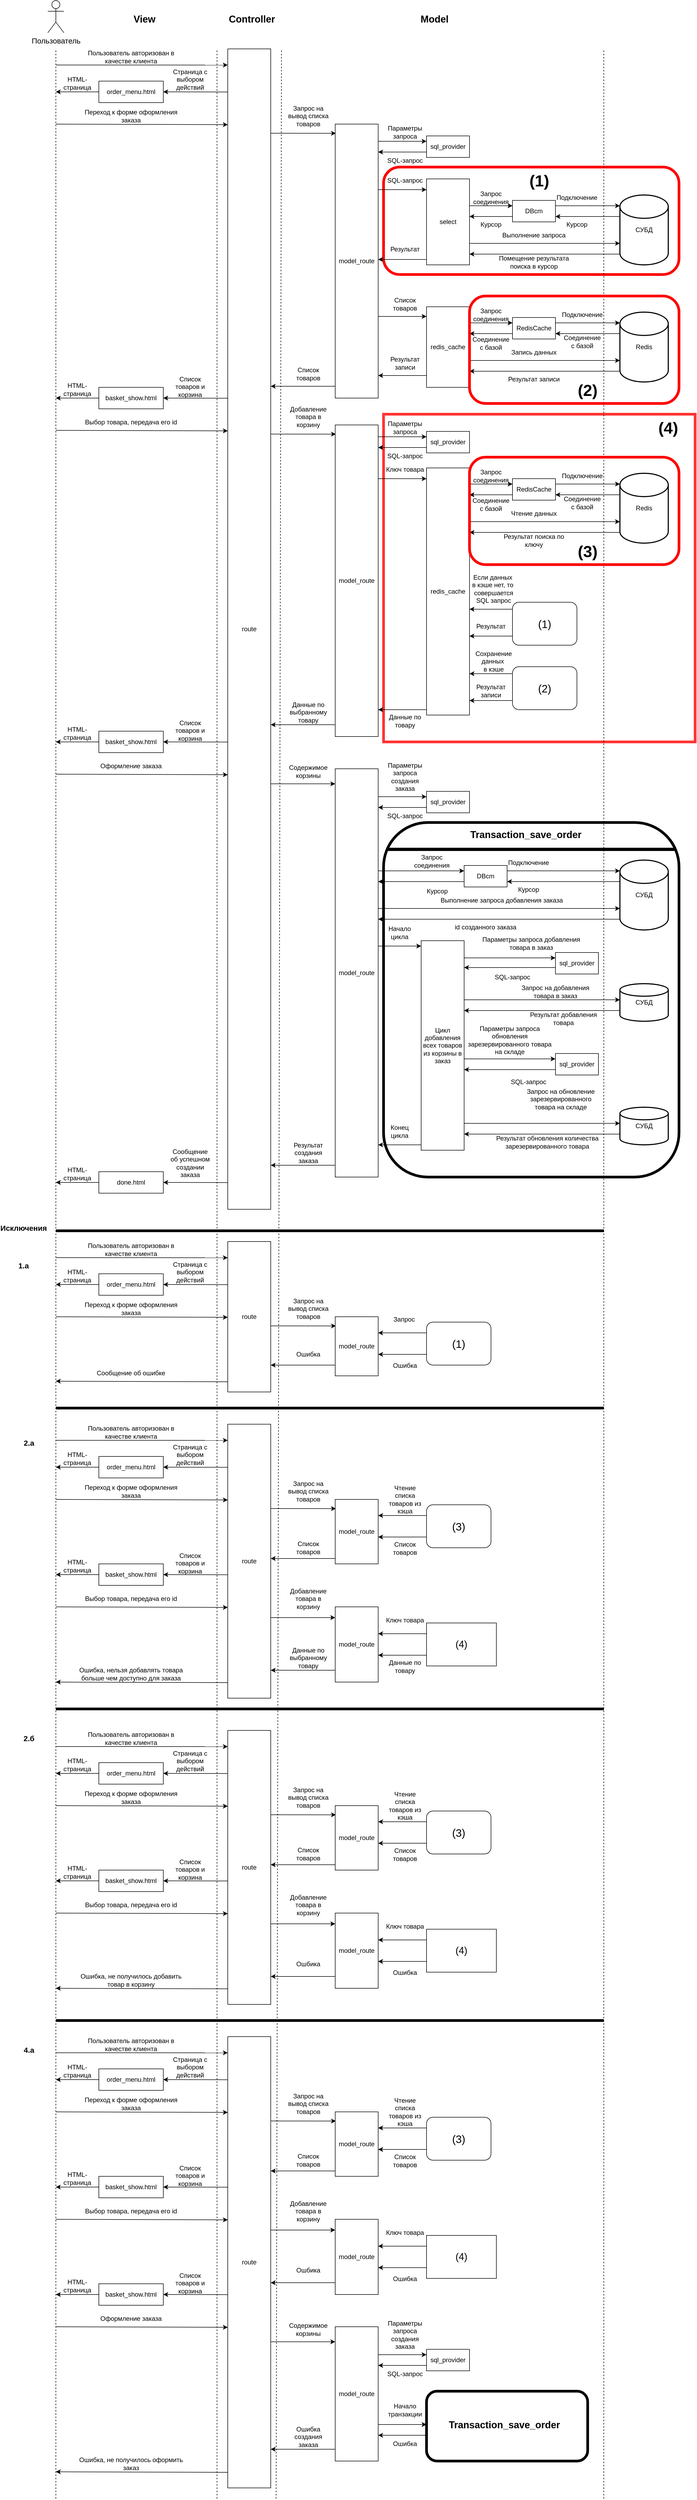 <mxfile version="26.0.4">
  <diagram name="Страница — 1" id="qYMcQZidO0-yW6cIo81G">
    <mxGraphModel dx="4497" dy="2411" grid="1" gridSize="10" guides="0" tooltips="1" connect="0" arrows="0" fold="1" page="0" pageScale="1" pageWidth="827" pageHeight="1169" math="0" shadow="0">
      <root>
        <mxCell id="0" />
        <mxCell id="1" parent="0" />
        <mxCell id="kv8mWWILLCm-tQsmbC9U-256" value="" style="rounded=0;whiteSpace=wrap;html=1;fillColor=none;strokeWidth=5;strokeColor=#FF3333;" parent="1" vertex="1">
          <mxGeometry x="650" y="840" width="580" height="610" as="geometry" />
        </mxCell>
        <mxCell id="ZzH8zip-plvJm0lQ5IYc-30" value="" style="rounded=1;whiteSpace=wrap;html=1;textOpacity=0;strokeWidth=5;perimeterSpacing=0;fillColor=none;strokeColor=#000000;" parent="1" vertex="1">
          <mxGeometry x="650" y="1600" width="550" height="660" as="geometry" />
        </mxCell>
        <mxCell id="RGtAdJCoP5h75ATYD8qg-53" value="" style="rounded=1;whiteSpace=wrap;html=1;textOpacity=0;strokeWidth=5;perimeterSpacing=0;fillColor=none;strokeColor=#ff0000;" parent="1" vertex="1">
          <mxGeometry x="650" y="380" width="550" height="200" as="geometry" />
        </mxCell>
        <mxCell id="RGtAdJCoP5h75ATYD8qg-1" value="&lt;font style=&quot;font-size: 14px;&quot;&gt;Пользователь&lt;/font&gt;&lt;div style=&quot;font-size: 14px;&quot;&gt;&lt;br&gt;&lt;/div&gt;" style="shape=umlActor;verticalLabelPosition=bottom;verticalAlign=top;html=1;outlineConnect=0;" parent="1" vertex="1">
          <mxGeometry x="25" y="70" width="30" height="60" as="geometry" />
        </mxCell>
        <mxCell id="RGtAdJCoP5h75ATYD8qg-4" value="" style="endArrow=none;dashed=1;html=1;rounded=0;" parent="1" edge="1">
          <mxGeometry width="50" height="50" relative="1" as="geometry">
            <mxPoint x="40" y="4720" as="sourcePoint" />
            <mxPoint x="40" y="160" as="targetPoint" />
          </mxGeometry>
        </mxCell>
        <mxCell id="RGtAdJCoP5h75ATYD8qg-5" value="" style="endArrow=classic;html=1;rounded=0;entryX=0;entryY=0.051;entryDx=0;entryDy=0;entryPerimeter=0;" parent="1" edge="1">
          <mxGeometry width="50" height="50" relative="1" as="geometry">
            <mxPoint x="40" y="190" as="sourcePoint" />
            <mxPoint x="360" y="190.09" as="targetPoint" />
          </mxGeometry>
        </mxCell>
        <mxCell id="RGtAdJCoP5h75ATYD8qg-6" value="Пользователь авторизован в качестве клиента" style="text;html=1;align=center;verticalAlign=middle;whiteSpace=wrap;rounded=0;" parent="1" vertex="1">
          <mxGeometry x="80" y="160" width="200" height="30" as="geometry" />
        </mxCell>
        <mxCell id="RGtAdJCoP5h75ATYD8qg-7" value="route" style="rounded=0;whiteSpace=wrap;html=1;" parent="1" vertex="1">
          <mxGeometry x="360" y="160" width="80" height="2160" as="geometry" />
        </mxCell>
        <mxCell id="RGtAdJCoP5h75ATYD8qg-27" value="" style="endArrow=classic;html=1;rounded=0;exitX=0;exitY=0.136;exitDx=0;exitDy=0;exitPerimeter=0;" parent="1" edge="1">
          <mxGeometry width="50" height="50" relative="1" as="geometry">
            <mxPoint x="360" y="240.24" as="sourcePoint" />
            <mxPoint x="240" y="240" as="targetPoint" />
          </mxGeometry>
        </mxCell>
        <mxCell id="RGtAdJCoP5h75ATYD8qg-28" value="order_menu.html" style="rounded=0;whiteSpace=wrap;html=1;" parent="1" vertex="1">
          <mxGeometry x="120" y="220" width="120" height="40" as="geometry" />
        </mxCell>
        <mxCell id="RGtAdJCoP5h75ATYD8qg-29" value="" style="endArrow=classic;html=1;rounded=0;" parent="1" edge="1">
          <mxGeometry width="50" height="50" relative="1" as="geometry">
            <mxPoint x="120" y="240" as="sourcePoint" />
            <mxPoint x="40" y="240" as="targetPoint" />
          </mxGeometry>
        </mxCell>
        <mxCell id="RGtAdJCoP5h75ATYD8qg-30" value="" style="endArrow=classic;html=1;rounded=0;" parent="1" edge="1">
          <mxGeometry width="50" height="50" relative="1" as="geometry">
            <mxPoint x="40" y="300" as="sourcePoint" />
            <mxPoint x="360" y="301" as="targetPoint" />
          </mxGeometry>
        </mxCell>
        <mxCell id="RGtAdJCoP5h75ATYD8qg-31" value="Страница с выбором действий" style="text;html=1;align=center;verticalAlign=middle;whiteSpace=wrap;rounded=0;" parent="1" vertex="1">
          <mxGeometry x="240" y="196" width="100" height="41" as="geometry" />
        </mxCell>
        <mxCell id="RGtAdJCoP5h75ATYD8qg-32" value="HTML-страница" style="text;html=1;align=center;verticalAlign=middle;whiteSpace=wrap;rounded=0;" parent="1" vertex="1">
          <mxGeometry x="40" y="210" width="80" height="27" as="geometry" />
        </mxCell>
        <mxCell id="RGtAdJCoP5h75ATYD8qg-33" value="Переход к форме оформления заказа" style="text;html=1;align=center;verticalAlign=middle;whiteSpace=wrap;rounded=0;" parent="1" vertex="1">
          <mxGeometry x="80" y="270" width="200" height="30" as="geometry" />
        </mxCell>
        <mxCell id="RGtAdJCoP5h75ATYD8qg-34" value="" style="endArrow=none;dashed=1;html=1;rounded=0;" parent="1" edge="1">
          <mxGeometry width="50" height="50" relative="1" as="geometry">
            <mxPoint x="340" y="4720" as="sourcePoint" />
            <mxPoint x="340" y="160" as="targetPoint" />
          </mxGeometry>
        </mxCell>
        <mxCell id="RGtAdJCoP5h75ATYD8qg-35" value="View" style="text;html=1;align=center;verticalAlign=middle;whiteSpace=wrap;rounded=0;fontSize=18;fontStyle=1" parent="1" vertex="1">
          <mxGeometry x="110" y="90" width="190" height="30" as="geometry" />
        </mxCell>
        <mxCell id="RGtAdJCoP5h75ATYD8qg-36" value="Controller" style="text;html=1;align=center;verticalAlign=middle;whiteSpace=wrap;rounded=0;fontSize=18;fontStyle=1" parent="1" vertex="1">
          <mxGeometry x="310" y="90" width="190" height="30" as="geometry" />
        </mxCell>
        <mxCell id="RGtAdJCoP5h75ATYD8qg-37" value="" style="endArrow=none;dashed=1;html=1;rounded=0;" parent="1" edge="1">
          <mxGeometry width="50" height="50" relative="1" as="geometry">
            <mxPoint x="450" y="4720" as="sourcePoint" />
            <mxPoint x="460" y="160" as="targetPoint" />
          </mxGeometry>
        </mxCell>
        <mxCell id="RGtAdJCoP5h75ATYD8qg-38" value="Model" style="text;html=1;align=center;verticalAlign=middle;whiteSpace=wrap;rounded=0;fontSize=18;fontStyle=1" parent="1" vertex="1">
          <mxGeometry x="650" y="90" width="190" height="30" as="geometry" />
        </mxCell>
        <mxCell id="RGtAdJCoP5h75ATYD8qg-39" value="" style="endArrow=none;dashed=1;html=1;rounded=0;" parent="1" edge="1">
          <mxGeometry width="50" height="50" relative="1" as="geometry">
            <mxPoint x="1060" y="4720" as="sourcePoint" />
            <mxPoint x="1060" y="160" as="targetPoint" />
          </mxGeometry>
        </mxCell>
        <mxCell id="RGtAdJCoP5h75ATYD8qg-54" value="(1)" style="text;html=1;align=center;verticalAlign=middle;whiteSpace=wrap;rounded=0;fontSize=30;fontStyle=1" parent="1" vertex="1">
          <mxGeometry x="920" y="390" width="40" height="30" as="geometry" />
        </mxCell>
        <mxCell id="RGtAdJCoP5h75ATYD8qg-55" value="&lt;font style=&quot;font-size: 14px;&quot;&gt;&lt;b&gt;Исключения&lt;/b&gt;&lt;/font&gt;" style="text;html=1;align=center;verticalAlign=middle;whiteSpace=wrap;rounded=0;" parent="1" vertex="1">
          <mxGeometry x="-60" y="2340" width="80" height="30" as="geometry" />
        </mxCell>
        <mxCell id="RGtAdJCoP5h75ATYD8qg-67" value="" style="endArrow=none;html=1;rounded=0;strokeWidth=5;" parent="1" edge="1">
          <mxGeometry width="50" height="50" relative="1" as="geometry">
            <mxPoint x="40" y="2360" as="sourcePoint" />
            <mxPoint x="1060" y="2360" as="targetPoint" />
          </mxGeometry>
        </mxCell>
        <mxCell id="DdEWaxvUTUjRp04HUIm7-14" value="" style="endArrow=classic;html=1;rounded=0;exitX=0;exitY=0.136;exitDx=0;exitDy=0;exitPerimeter=0;" parent="1" edge="1">
          <mxGeometry width="50" height="50" relative="1" as="geometry">
            <mxPoint x="360" y="2270.24" as="sourcePoint" />
            <mxPoint x="240" y="2270" as="targetPoint" />
          </mxGeometry>
        </mxCell>
        <mxCell id="DdEWaxvUTUjRp04HUIm7-15" value="done.html" style="rounded=0;whiteSpace=wrap;html=1;" parent="1" vertex="1">
          <mxGeometry x="120" y="2250" width="120" height="40" as="geometry" />
        </mxCell>
        <mxCell id="DdEWaxvUTUjRp04HUIm7-16" value="Сообщение об успешном создании заказа" style="text;html=1;align=center;verticalAlign=middle;whiteSpace=wrap;rounded=0;" parent="1" vertex="1">
          <mxGeometry x="250" y="2200" width="80" height="67" as="geometry" />
        </mxCell>
        <mxCell id="DdEWaxvUTUjRp04HUIm7-17" value="HTML-страница" style="text;html=1;align=center;verticalAlign=middle;whiteSpace=wrap;rounded=0;" parent="1" vertex="1">
          <mxGeometry x="40" y="2240" width="80" height="27" as="geometry" />
        </mxCell>
        <mxCell id="DdEWaxvUTUjRp04HUIm7-18" value="" style="endArrow=classic;html=1;rounded=0;" parent="1" edge="1">
          <mxGeometry width="50" height="50" relative="1" as="geometry">
            <mxPoint x="120" y="2270" as="sourcePoint" />
            <mxPoint x="40" y="2270" as="targetPoint" />
          </mxGeometry>
        </mxCell>
        <mxCell id="Lu8lod0RweKCpHLHDI5q-27" value="" style="endArrow=classic;html=1;rounded=0;entryX=0.016;entryY=0.063;entryDx=0;entryDy=0;entryPerimeter=0;" parent="1" edge="1">
          <mxGeometry width="50" height="50" relative="1" as="geometry">
            <mxPoint x="440" y="317" as="sourcePoint" />
            <mxPoint x="561.28" y="317.09" as="targetPoint" />
          </mxGeometry>
        </mxCell>
        <mxCell id="Lu8lod0RweKCpHLHDI5q-28" value="Запрос на вывод списка товаров" style="text;html=1;align=center;verticalAlign=middle;whiteSpace=wrap;rounded=0;" parent="1" vertex="1">
          <mxGeometry x="470" y="260" width="80" height="50" as="geometry" />
        </mxCell>
        <mxCell id="Lu8lod0RweKCpHLHDI5q-29" value="model_route" style="rounded=0;whiteSpace=wrap;html=1;" parent="1" vertex="1">
          <mxGeometry x="560" y="300" width="80" height="510" as="geometry" />
        </mxCell>
        <mxCell id="Lu8lod0RweKCpHLHDI5q-30" value="sql_provider" style="rounded=0;whiteSpace=wrap;html=1;" parent="1" vertex="1">
          <mxGeometry x="730" y="322" width="80" height="40" as="geometry" />
        </mxCell>
        <mxCell id="Lu8lod0RweKCpHLHDI5q-31" value="select" style="rounded=0;whiteSpace=wrap;html=1;" parent="1" vertex="1">
          <mxGeometry x="730" y="402" width="80" height="160" as="geometry" />
        </mxCell>
        <mxCell id="Lu8lod0RweKCpHLHDI5q-32" value="DBcm" style="rounded=0;whiteSpace=wrap;html=1;" parent="1" vertex="1">
          <mxGeometry x="890" y="442" width="80" height="40" as="geometry" />
        </mxCell>
        <mxCell id="Lu8lod0RweKCpHLHDI5q-33" value="СУБД" style="strokeWidth=2;html=1;shape=mxgraph.flowchart.database;whiteSpace=wrap;" parent="1" vertex="1">
          <mxGeometry x="1090" y="432" width="90" height="130" as="geometry" />
        </mxCell>
        <mxCell id="Lu8lod0RweKCpHLHDI5q-34" value="" style="endArrow=classic;html=1;rounded=0;" parent="1" edge="1">
          <mxGeometry width="50" height="50" relative="1" as="geometry">
            <mxPoint x="640" y="332" as="sourcePoint" />
            <mxPoint x="730" y="332" as="targetPoint" />
          </mxGeometry>
        </mxCell>
        <mxCell id="Lu8lod0RweKCpHLHDI5q-35" value="" style="endArrow=classic;html=1;rounded=0;" parent="1" edge="1">
          <mxGeometry width="50" height="50" relative="1" as="geometry">
            <mxPoint x="730" y="352" as="sourcePoint" />
            <mxPoint x="640" y="352" as="targetPoint" />
          </mxGeometry>
        </mxCell>
        <mxCell id="Lu8lod0RweKCpHLHDI5q-36" value="" style="endArrow=classic;html=1;rounded=0;" parent="1" edge="1">
          <mxGeometry width="50" height="50" relative="1" as="geometry">
            <mxPoint x="640" y="422" as="sourcePoint" />
            <mxPoint x="730" y="422" as="targetPoint" />
          </mxGeometry>
        </mxCell>
        <mxCell id="Lu8lod0RweKCpHLHDI5q-37" value="" style="endArrow=classic;html=1;rounded=0;" parent="1" edge="1">
          <mxGeometry width="50" height="50" relative="1" as="geometry">
            <mxPoint x="810" y="452" as="sourcePoint" />
            <mxPoint x="890" y="452" as="targetPoint" />
          </mxGeometry>
        </mxCell>
        <mxCell id="Lu8lod0RweKCpHLHDI5q-38" value="" style="endArrow=classic;html=1;rounded=0;" parent="1" edge="1">
          <mxGeometry width="50" height="50" relative="1" as="geometry">
            <mxPoint x="890" y="472" as="sourcePoint" />
            <mxPoint x="810" y="472" as="targetPoint" />
          </mxGeometry>
        </mxCell>
        <mxCell id="Lu8lod0RweKCpHLHDI5q-39" value="" style="endArrow=classic;html=1;rounded=0;entryX=0;entryY=0.154;entryDx=0;entryDy=0;entryPerimeter=0;" parent="1" target="Lu8lod0RweKCpHLHDI5q-33" edge="1">
          <mxGeometry width="50" height="50" relative="1" as="geometry">
            <mxPoint x="970" y="452" as="sourcePoint" />
            <mxPoint x="1050" y="452" as="targetPoint" />
          </mxGeometry>
        </mxCell>
        <mxCell id="Lu8lod0RweKCpHLHDI5q-40" value="" style="endArrow=classic;html=1;rounded=0;exitX=0;exitY=0.308;exitDx=0;exitDy=0;exitPerimeter=0;" parent="1" source="Lu8lod0RweKCpHLHDI5q-33" edge="1">
          <mxGeometry width="50" height="50" relative="1" as="geometry">
            <mxPoint x="1050" y="472" as="sourcePoint" />
            <mxPoint x="970" y="472" as="targetPoint" />
          </mxGeometry>
        </mxCell>
        <mxCell id="Lu8lod0RweKCpHLHDI5q-41" value="" style="endArrow=classic;html=1;rounded=0;entryX=0;entryY=0.692;entryDx=0;entryDy=0;entryPerimeter=0;" parent="1" target="Lu8lod0RweKCpHLHDI5q-33" edge="1">
          <mxGeometry width="50" height="50" relative="1" as="geometry">
            <mxPoint x="810" y="522" as="sourcePoint" />
            <mxPoint x="890" y="522" as="targetPoint" />
          </mxGeometry>
        </mxCell>
        <mxCell id="Lu8lod0RweKCpHLHDI5q-42" value="" style="endArrow=classic;html=1;rounded=0;exitX=0;exitY=0.846;exitDx=0;exitDy=0;exitPerimeter=0;" parent="1" source="Lu8lod0RweKCpHLHDI5q-33" edge="1">
          <mxGeometry width="50" height="50" relative="1" as="geometry">
            <mxPoint x="1050" y="542" as="sourcePoint" />
            <mxPoint x="810" y="542" as="targetPoint" />
          </mxGeometry>
        </mxCell>
        <mxCell id="Lu8lod0RweKCpHLHDI5q-43" value="" style="endArrow=classic;html=1;rounded=0;" parent="1" edge="1">
          <mxGeometry width="50" height="50" relative="1" as="geometry">
            <mxPoint x="730" y="552" as="sourcePoint" />
            <mxPoint x="640" y="552" as="targetPoint" />
          </mxGeometry>
        </mxCell>
        <mxCell id="Lu8lod0RweKCpHLHDI5q-44" value="Параметры запроса" style="text;html=1;align=center;verticalAlign=middle;whiteSpace=wrap;rounded=0;" parent="1" vertex="1">
          <mxGeometry x="650" y="300" width="80" height="30" as="geometry" />
        </mxCell>
        <mxCell id="Lu8lod0RweKCpHLHDI5q-45" value="SQL-запрос" style="text;html=1;align=center;verticalAlign=middle;whiteSpace=wrap;rounded=0;" parent="1" vertex="1">
          <mxGeometry x="650" y="355" width="80" height="26" as="geometry" />
        </mxCell>
        <mxCell id="Lu8lod0RweKCpHLHDI5q-46" value="SQL-запрос" style="text;html=1;align=center;verticalAlign=middle;whiteSpace=wrap;rounded=0;" parent="1" vertex="1">
          <mxGeometry x="650" y="392" width="80" height="26" as="geometry" />
        </mxCell>
        <mxCell id="Lu8lod0RweKCpHLHDI5q-47" value="Запрос соединения" style="text;html=1;align=center;verticalAlign=middle;whiteSpace=wrap;rounded=0;" parent="1" vertex="1">
          <mxGeometry x="810" y="422" width="80" height="30" as="geometry" />
        </mxCell>
        <mxCell id="Lu8lod0RweKCpHLHDI5q-48" value="Курсор" style="text;html=1;align=center;verticalAlign=middle;whiteSpace=wrap;rounded=0;" parent="1" vertex="1">
          <mxGeometry x="810" y="472" width="80" height="30" as="geometry" />
        </mxCell>
        <mxCell id="Lu8lod0RweKCpHLHDI5q-49" value="Подключение" style="text;html=1;align=center;verticalAlign=middle;whiteSpace=wrap;rounded=0;" parent="1" vertex="1">
          <mxGeometry x="970" y="422" width="80" height="30" as="geometry" />
        </mxCell>
        <mxCell id="Lu8lod0RweKCpHLHDI5q-50" value="Курсор" style="text;html=1;align=center;verticalAlign=middle;whiteSpace=wrap;rounded=0;" parent="1" vertex="1">
          <mxGeometry x="970" y="472" width="80" height="30" as="geometry" />
        </mxCell>
        <mxCell id="Lu8lod0RweKCpHLHDI5q-51" value="Выполнение запроса" style="text;html=1;align=center;verticalAlign=middle;whiteSpace=wrap;rounded=0;" parent="1" vertex="1">
          <mxGeometry x="860" y="492" width="140" height="30" as="geometry" />
        </mxCell>
        <mxCell id="Lu8lod0RweKCpHLHDI5q-52" value="Помещение результата поиска в курсор" style="text;html=1;align=center;verticalAlign=middle;whiteSpace=wrap;rounded=0;" parent="1" vertex="1">
          <mxGeometry x="860" y="542" width="140" height="30" as="geometry" />
        </mxCell>
        <mxCell id="Lu8lod0RweKCpHLHDI5q-53" value="Результат" style="text;html=1;align=center;verticalAlign=middle;whiteSpace=wrap;rounded=0;" parent="1" vertex="1">
          <mxGeometry x="650" y="518" width="80" height="30" as="geometry" />
        </mxCell>
        <mxCell id="Lu8lod0RweKCpHLHDI5q-56" value="" style="endArrow=classic;html=1;rounded=0;" parent="1" edge="1">
          <mxGeometry width="50" height="50" relative="1" as="geometry">
            <mxPoint x="560" y="788" as="sourcePoint" />
            <mxPoint x="440" y="788" as="targetPoint" />
          </mxGeometry>
        </mxCell>
        <mxCell id="Lu8lod0RweKCpHLHDI5q-57" value="Список товаров" style="text;html=1;align=center;verticalAlign=middle;whiteSpace=wrap;rounded=0;" parent="1" vertex="1">
          <mxGeometry x="470" y="750" width="80" height="30" as="geometry" />
        </mxCell>
        <mxCell id="QuUMa7DeFgYmo2FCmi6R-1" value="" style="endArrow=none;html=1;rounded=0;strokeWidth=5;" parent="1" edge="1">
          <mxGeometry width="50" height="50" relative="1" as="geometry">
            <mxPoint x="40" y="2690" as="sourcePoint" />
            <mxPoint x="1060" y="2690" as="targetPoint" />
          </mxGeometry>
        </mxCell>
        <mxCell id="QuUMa7DeFgYmo2FCmi6R-2" value="&lt;font style=&quot;font-size: 14px;&quot;&gt;&lt;b&gt;2.а&lt;/b&gt;&lt;/font&gt;" style="text;html=1;align=center;verticalAlign=middle;whiteSpace=wrap;rounded=0;" parent="1" vertex="1">
          <mxGeometry x="-50" y="2740" width="80" height="30" as="geometry" />
        </mxCell>
        <mxCell id="kv8mWWILLCm-tQsmbC9U-1" value="" style="endArrow=classic;html=1;rounded=0;exitX=0;exitY=0.136;exitDx=0;exitDy=0;exitPerimeter=0;" parent="1" edge="1">
          <mxGeometry width="50" height="50" relative="1" as="geometry">
            <mxPoint x="360" y="810.24" as="sourcePoint" />
            <mxPoint x="240" y="810" as="targetPoint" />
          </mxGeometry>
        </mxCell>
        <mxCell id="kv8mWWILLCm-tQsmbC9U-2" value="basket_show.html" style="rounded=0;whiteSpace=wrap;html=1;" parent="1" vertex="1">
          <mxGeometry x="120" y="790" width="120" height="40" as="geometry" />
        </mxCell>
        <mxCell id="kv8mWWILLCm-tQsmbC9U-3" value="Список товаров и корзина" style="text;html=1;align=center;verticalAlign=middle;whiteSpace=wrap;rounded=0;" parent="1" vertex="1">
          <mxGeometry x="250" y="770" width="80" height="37" as="geometry" />
        </mxCell>
        <mxCell id="kv8mWWILLCm-tQsmbC9U-4" value="HTML-страница" style="text;html=1;align=center;verticalAlign=middle;whiteSpace=wrap;rounded=0;" parent="1" vertex="1">
          <mxGeometry x="40" y="780" width="80" height="27" as="geometry" />
        </mxCell>
        <mxCell id="kv8mWWILLCm-tQsmbC9U-5" value="" style="endArrow=classic;html=1;rounded=0;" parent="1" edge="1">
          <mxGeometry width="50" height="50" relative="1" as="geometry">
            <mxPoint x="120" y="810" as="sourcePoint" />
            <mxPoint x="40" y="810" as="targetPoint" />
          </mxGeometry>
        </mxCell>
        <mxCell id="kv8mWWILLCm-tQsmbC9U-6" value="" style="endArrow=classic;html=1;rounded=0;" parent="1" edge="1">
          <mxGeometry width="50" height="50" relative="1" as="geometry">
            <mxPoint x="40" y="870" as="sourcePoint" />
            <mxPoint x="360" y="871" as="targetPoint" />
          </mxGeometry>
        </mxCell>
        <mxCell id="kv8mWWILLCm-tQsmbC9U-7" value="Выбор товара, передача его id" style="text;html=1;align=center;verticalAlign=middle;whiteSpace=wrap;rounded=0;" parent="1" vertex="1">
          <mxGeometry x="80" y="840" width="200" height="30" as="geometry" />
        </mxCell>
        <mxCell id="kv8mWWILLCm-tQsmbC9U-8" value="" style="endArrow=classic;html=1;rounded=0;entryX=0.016;entryY=0.063;entryDx=0;entryDy=0;entryPerimeter=0;" parent="1" edge="1">
          <mxGeometry width="50" height="50" relative="1" as="geometry">
            <mxPoint x="440" y="877" as="sourcePoint" />
            <mxPoint x="561.28" y="877.09" as="targetPoint" />
          </mxGeometry>
        </mxCell>
        <mxCell id="kv8mWWILLCm-tQsmbC9U-9" value="Добавление товара в корзину" style="text;html=1;align=center;verticalAlign=middle;whiteSpace=wrap;rounded=0;" parent="1" vertex="1">
          <mxGeometry x="470" y="820" width="80" height="50" as="geometry" />
        </mxCell>
        <mxCell id="kv8mWWILLCm-tQsmbC9U-10" value="model_route" style="rounded=0;whiteSpace=wrap;html=1;" parent="1" vertex="1">
          <mxGeometry x="560" y="860" width="80" height="580" as="geometry" />
        </mxCell>
        <mxCell id="kv8mWWILLCm-tQsmbC9U-11" value="" style="endArrow=classic;html=1;rounded=0;" parent="1" edge="1">
          <mxGeometry width="50" height="50" relative="1" as="geometry">
            <mxPoint x="560" y="1418" as="sourcePoint" />
            <mxPoint x="440" y="1418" as="targetPoint" />
          </mxGeometry>
        </mxCell>
        <mxCell id="kv8mWWILLCm-tQsmbC9U-12" value="Данные по выбранному товару" style="text;html=1;align=center;verticalAlign=middle;whiteSpace=wrap;rounded=0;" parent="1" vertex="1">
          <mxGeometry x="470" y="1380" width="80" height="30" as="geometry" />
        </mxCell>
        <mxCell id="kv8mWWILLCm-tQsmbC9U-13" value="sql_provider" style="rounded=0;whiteSpace=wrap;html=1;" parent="1" vertex="1">
          <mxGeometry x="730" y="872" width="80" height="40" as="geometry" />
        </mxCell>
        <mxCell id="kv8mWWILLCm-tQsmbC9U-14" value="" style="endArrow=classic;html=1;rounded=0;" parent="1" edge="1">
          <mxGeometry width="50" height="50" relative="1" as="geometry">
            <mxPoint x="640" y="882" as="sourcePoint" />
            <mxPoint x="730" y="882" as="targetPoint" />
          </mxGeometry>
        </mxCell>
        <mxCell id="kv8mWWILLCm-tQsmbC9U-15" value="" style="endArrow=classic;html=1;rounded=0;" parent="1" edge="1">
          <mxGeometry width="50" height="50" relative="1" as="geometry">
            <mxPoint x="730" y="902" as="sourcePoint" />
            <mxPoint x="640" y="902" as="targetPoint" />
          </mxGeometry>
        </mxCell>
        <mxCell id="kv8mWWILLCm-tQsmbC9U-16" value="Параметры запроса" style="text;html=1;align=center;verticalAlign=middle;whiteSpace=wrap;rounded=0;" parent="1" vertex="1">
          <mxGeometry x="650" y="850" width="80" height="30" as="geometry" />
        </mxCell>
        <mxCell id="kv8mWWILLCm-tQsmbC9U-17" value="SQL-запрос" style="text;html=1;align=center;verticalAlign=middle;whiteSpace=wrap;rounded=0;" parent="1" vertex="1">
          <mxGeometry x="650" y="905" width="80" height="26" as="geometry" />
        </mxCell>
        <mxCell id="kv8mWWILLCm-tQsmbC9U-18" value="redis_cache" style="rounded=0;whiteSpace=wrap;html=1;" parent="1" vertex="1">
          <mxGeometry x="730" y="940" width="80" height="460" as="geometry" />
        </mxCell>
        <mxCell id="kv8mWWILLCm-tQsmbC9U-19" value="" style="endArrow=classic;html=1;rounded=0;" parent="1" edge="1">
          <mxGeometry width="50" height="50" relative="1" as="geometry">
            <mxPoint x="640" y="960" as="sourcePoint" />
            <mxPoint x="730" y="960" as="targetPoint" />
          </mxGeometry>
        </mxCell>
        <mxCell id="kv8mWWILLCm-tQsmbC9U-20" value="Ключ товара" style="text;html=1;align=center;verticalAlign=middle;whiteSpace=wrap;rounded=0;" parent="1" vertex="1">
          <mxGeometry x="650" y="930" width="80" height="26" as="geometry" />
        </mxCell>
        <mxCell id="kv8mWWILLCm-tQsmbC9U-21" value="RedisCache" style="rounded=0;whiteSpace=wrap;html=1;" parent="1" vertex="1">
          <mxGeometry x="890" y="960" width="80" height="40" as="geometry" />
        </mxCell>
        <mxCell id="kv8mWWILLCm-tQsmbC9U-22" value="" style="endArrow=classic;html=1;rounded=0;" parent="1" edge="1">
          <mxGeometry width="50" height="50" relative="1" as="geometry">
            <mxPoint x="810" y="970" as="sourcePoint" />
            <mxPoint x="890" y="970" as="targetPoint" />
          </mxGeometry>
        </mxCell>
        <mxCell id="kv8mWWILLCm-tQsmbC9U-23" value="" style="endArrow=classic;html=1;rounded=0;" parent="1" edge="1">
          <mxGeometry width="50" height="50" relative="1" as="geometry">
            <mxPoint x="890" y="990" as="sourcePoint" />
            <mxPoint x="810" y="990" as="targetPoint" />
          </mxGeometry>
        </mxCell>
        <mxCell id="kv8mWWILLCm-tQsmbC9U-24" value="" style="endArrow=classic;html=1;rounded=0;entryX=0;entryY=0.154;entryDx=0;entryDy=0;entryPerimeter=0;" parent="1" edge="1">
          <mxGeometry width="50" height="50" relative="1" as="geometry">
            <mxPoint x="970" y="970" as="sourcePoint" />
            <mxPoint x="1090" y="970" as="targetPoint" />
          </mxGeometry>
        </mxCell>
        <mxCell id="kv8mWWILLCm-tQsmbC9U-25" value="" style="endArrow=classic;html=1;rounded=0;exitX=0;exitY=0.308;exitDx=0;exitDy=0;exitPerimeter=0;" parent="1" edge="1">
          <mxGeometry width="50" height="50" relative="1" as="geometry">
            <mxPoint x="1090" y="990" as="sourcePoint" />
            <mxPoint x="970" y="990" as="targetPoint" />
          </mxGeometry>
        </mxCell>
        <mxCell id="kv8mWWILLCm-tQsmbC9U-26" value="Запрос соединения" style="text;html=1;align=center;verticalAlign=middle;whiteSpace=wrap;rounded=0;" parent="1" vertex="1">
          <mxGeometry x="810" y="940" width="80" height="30" as="geometry" />
        </mxCell>
        <mxCell id="kv8mWWILLCm-tQsmbC9U-27" value="Подключение" style="text;html=1;align=center;verticalAlign=middle;whiteSpace=wrap;rounded=0;" parent="1" vertex="1">
          <mxGeometry x="980" y="940" width="80" height="30" as="geometry" />
        </mxCell>
        <mxCell id="kv8mWWILLCm-tQsmbC9U-28" value="Redis" style="strokeWidth=2;html=1;shape=mxgraph.flowchart.database;whiteSpace=wrap;" parent="1" vertex="1">
          <mxGeometry x="1090" y="950" width="90" height="130" as="geometry" />
        </mxCell>
        <mxCell id="kv8mWWILLCm-tQsmbC9U-29" value="Соединение с базой" style="text;html=1;align=center;verticalAlign=middle;whiteSpace=wrap;rounded=0;" parent="1" vertex="1">
          <mxGeometry x="980" y="990" width="80" height="30" as="geometry" />
        </mxCell>
        <mxCell id="kv8mWWILLCm-tQsmbC9U-30" value="Соединение с базой" style="text;html=1;align=center;verticalAlign=middle;whiteSpace=wrap;rounded=0;" parent="1" vertex="1">
          <mxGeometry x="810" y="993" width="80" height="30" as="geometry" />
        </mxCell>
        <mxCell id="kv8mWWILLCm-tQsmbC9U-35" value="" style="endArrow=classic;html=1;rounded=0;entryX=0;entryY=0.692;entryDx=0;entryDy=0;entryPerimeter=0;" parent="1" edge="1">
          <mxGeometry width="50" height="50" relative="1" as="geometry">
            <mxPoint x="810" y="1040" as="sourcePoint" />
            <mxPoint x="1090" y="1040" as="targetPoint" />
          </mxGeometry>
        </mxCell>
        <mxCell id="kv8mWWILLCm-tQsmbC9U-36" value="" style="endArrow=classic;html=1;rounded=0;exitX=0;exitY=0.846;exitDx=0;exitDy=0;exitPerimeter=0;" parent="1" edge="1">
          <mxGeometry width="50" height="50" relative="1" as="geometry">
            <mxPoint x="1090" y="1060" as="sourcePoint" />
            <mxPoint x="810" y="1060" as="targetPoint" />
          </mxGeometry>
        </mxCell>
        <mxCell id="kv8mWWILLCm-tQsmbC9U-37" value="Чтение данных" style="text;html=1;align=center;verticalAlign=middle;whiteSpace=wrap;rounded=0;" parent="1" vertex="1">
          <mxGeometry x="860" y="1010" width="140" height="30" as="geometry" />
        </mxCell>
        <mxCell id="kv8mWWILLCm-tQsmbC9U-38" value="Результат поиска по ключу" style="text;html=1;align=center;verticalAlign=middle;whiteSpace=wrap;rounded=0;" parent="1" vertex="1">
          <mxGeometry x="860" y="1060" width="140" height="30" as="geometry" />
        </mxCell>
        <mxCell id="kv8mWWILLCm-tQsmbC9U-49" value="" style="endArrow=classic;html=1;rounded=0;" parent="1" edge="1">
          <mxGeometry width="50" height="50" relative="1" as="geometry">
            <mxPoint x="730" y="1390" as="sourcePoint" />
            <mxPoint x="640" y="1390" as="targetPoint" />
          </mxGeometry>
        </mxCell>
        <mxCell id="kv8mWWILLCm-tQsmbC9U-57" value="Данные по товару" style="text;html=1;align=center;verticalAlign=middle;whiteSpace=wrap;rounded=0;" parent="1" vertex="1">
          <mxGeometry x="650" y="1396" width="80" height="30" as="geometry" />
        </mxCell>
        <mxCell id="kv8mWWILLCm-tQsmbC9U-64" value="&lt;font style=&quot;font-size: 20px;&quot;&gt;(1)&lt;/font&gt;" style="rounded=1;whiteSpace=wrap;html=1;" parent="1" vertex="1">
          <mxGeometry x="890" y="1190" width="120" height="80" as="geometry" />
        </mxCell>
        <mxCell id="kv8mWWILLCm-tQsmbC9U-65" value="redis_cache" style="rounded=0;whiteSpace=wrap;html=1;" parent="1" vertex="1">
          <mxGeometry x="730" y="640" width="80" height="150" as="geometry" />
        </mxCell>
        <mxCell id="kv8mWWILLCm-tQsmbC9U-80" value="" style="endArrow=classic;html=1;rounded=0;" parent="1" edge="1">
          <mxGeometry width="50" height="50" relative="1" as="geometry">
            <mxPoint x="640" y="658" as="sourcePoint" />
            <mxPoint x="730" y="658" as="targetPoint" />
          </mxGeometry>
        </mxCell>
        <mxCell id="kv8mWWILLCm-tQsmbC9U-81" value="Список товаров" style="text;html=1;align=center;verticalAlign=middle;whiteSpace=wrap;rounded=0;" parent="1" vertex="1">
          <mxGeometry x="650" y="620" width="80" height="30" as="geometry" />
        </mxCell>
        <mxCell id="kv8mWWILLCm-tQsmbC9U-82" value="" style="endArrow=classic;html=1;rounded=0;" parent="1" edge="1">
          <mxGeometry width="50" height="50" relative="1" as="geometry">
            <mxPoint x="730" y="768" as="sourcePoint" />
            <mxPoint x="640" y="768" as="targetPoint" />
          </mxGeometry>
        </mxCell>
        <mxCell id="kv8mWWILLCm-tQsmbC9U-83" value="Результат записи" style="text;html=1;align=center;verticalAlign=middle;whiteSpace=wrap;rounded=0;" parent="1" vertex="1">
          <mxGeometry x="650" y="730" width="80" height="30" as="geometry" />
        </mxCell>
        <mxCell id="kv8mWWILLCm-tQsmbC9U-84" value="" style="endArrow=classic;html=1;rounded=0;exitX=0;exitY=0.136;exitDx=0;exitDy=0;exitPerimeter=0;" parent="1" edge="1">
          <mxGeometry width="50" height="50" relative="1" as="geometry">
            <mxPoint x="360" y="1450.24" as="sourcePoint" />
            <mxPoint x="240" y="1450" as="targetPoint" />
          </mxGeometry>
        </mxCell>
        <mxCell id="kv8mWWILLCm-tQsmbC9U-85" value="basket_show.html" style="rounded=0;whiteSpace=wrap;html=1;" parent="1" vertex="1">
          <mxGeometry x="120" y="1430" width="120" height="40" as="geometry" />
        </mxCell>
        <mxCell id="kv8mWWILLCm-tQsmbC9U-86" value="Список товаров и корзина" style="text;html=1;align=center;verticalAlign=middle;whiteSpace=wrap;rounded=0;" parent="1" vertex="1">
          <mxGeometry x="250" y="1410" width="80" height="37" as="geometry" />
        </mxCell>
        <mxCell id="kv8mWWILLCm-tQsmbC9U-87" value="HTML-страница" style="text;html=1;align=center;verticalAlign=middle;whiteSpace=wrap;rounded=0;" parent="1" vertex="1">
          <mxGeometry x="40" y="1420" width="80" height="27" as="geometry" />
        </mxCell>
        <mxCell id="kv8mWWILLCm-tQsmbC9U-88" value="" style="endArrow=classic;html=1;rounded=0;" parent="1" edge="1">
          <mxGeometry width="50" height="50" relative="1" as="geometry">
            <mxPoint x="120" y="1450" as="sourcePoint" />
            <mxPoint x="40" y="1450" as="targetPoint" />
          </mxGeometry>
        </mxCell>
        <mxCell id="kv8mWWILLCm-tQsmbC9U-89" value="" style="endArrow=classic;html=1;rounded=0;" parent="1" edge="1">
          <mxGeometry width="50" height="50" relative="1" as="geometry">
            <mxPoint x="40" y="1510" as="sourcePoint" />
            <mxPoint x="360" y="1511" as="targetPoint" />
          </mxGeometry>
        </mxCell>
        <mxCell id="kv8mWWILLCm-tQsmbC9U-90" value="Оформление заказа" style="text;html=1;align=center;verticalAlign=middle;whiteSpace=wrap;rounded=0;" parent="1" vertex="1">
          <mxGeometry x="80" y="1480" width="200" height="30" as="geometry" />
        </mxCell>
        <mxCell id="kv8mWWILLCm-tQsmbC9U-95" value="" style="endArrow=classic;html=1;rounded=0;" parent="1" edge="1">
          <mxGeometry width="50" height="50" relative="1" as="geometry">
            <mxPoint x="890" y="1203" as="sourcePoint" />
            <mxPoint x="810" y="1203" as="targetPoint" />
          </mxGeometry>
        </mxCell>
        <mxCell id="kv8mWWILLCm-tQsmbC9U-96" value="Если&amp;nbsp;&lt;span style=&quot;background-color: transparent; color: light-dark(rgb(0, 0, 0), rgb(255, 255, 255));&quot;&gt;данных&amp;nbsp;&lt;/span&gt;&lt;div&gt;в кэше&amp;nbsp;&lt;span style=&quot;background-color: transparent; color: light-dark(rgb(0, 0, 0), rgb(255, 255, 255));&quot;&gt;нет, то&amp;nbsp;&lt;/span&gt;&lt;/div&gt;&lt;div&gt;&lt;span style=&quot;background-color: transparent; color: light-dark(rgb(0, 0, 0), rgb(255, 255, 255));&quot;&gt;совершается SQL запрос&lt;/span&gt;&lt;/div&gt;" style="text;html=1;align=center;verticalAlign=middle;whiteSpace=wrap;rounded=0;" parent="1" vertex="1">
          <mxGeometry x="810" y="1130" width="90" height="70" as="geometry" />
        </mxCell>
        <mxCell id="kv8mWWILLCm-tQsmbC9U-97" value="" style="endArrow=classic;html=1;rounded=0;" parent="1" edge="1">
          <mxGeometry width="50" height="50" relative="1" as="geometry">
            <mxPoint x="890" y="1253" as="sourcePoint" />
            <mxPoint x="810" y="1253" as="targetPoint" />
          </mxGeometry>
        </mxCell>
        <mxCell id="kv8mWWILLCm-tQsmbC9U-98" value="Результат" style="text;html=1;align=center;verticalAlign=middle;whiteSpace=wrap;rounded=0;" parent="1" vertex="1">
          <mxGeometry x="810" y="1220" width="80" height="30" as="geometry" />
        </mxCell>
        <mxCell id="kv8mWWILLCm-tQsmbC9U-113" value="RedisCache" style="rounded=0;whiteSpace=wrap;html=1;" parent="1" vertex="1">
          <mxGeometry x="890" y="660" width="80" height="40" as="geometry" />
        </mxCell>
        <mxCell id="kv8mWWILLCm-tQsmbC9U-114" value="" style="endArrow=classic;html=1;rounded=0;" parent="1" edge="1">
          <mxGeometry width="50" height="50" relative="1" as="geometry">
            <mxPoint x="810" y="670" as="sourcePoint" />
            <mxPoint x="890" y="670" as="targetPoint" />
          </mxGeometry>
        </mxCell>
        <mxCell id="kv8mWWILLCm-tQsmbC9U-115" value="" style="endArrow=classic;html=1;rounded=0;" parent="1" edge="1">
          <mxGeometry width="50" height="50" relative="1" as="geometry">
            <mxPoint x="890" y="690" as="sourcePoint" />
            <mxPoint x="810" y="690" as="targetPoint" />
          </mxGeometry>
        </mxCell>
        <mxCell id="kv8mWWILLCm-tQsmbC9U-116" value="" style="endArrow=classic;html=1;rounded=0;entryX=0;entryY=0.154;entryDx=0;entryDy=0;entryPerimeter=0;" parent="1" edge="1">
          <mxGeometry width="50" height="50" relative="1" as="geometry">
            <mxPoint x="970" y="670" as="sourcePoint" />
            <mxPoint x="1090" y="670" as="targetPoint" />
          </mxGeometry>
        </mxCell>
        <mxCell id="kv8mWWILLCm-tQsmbC9U-117" value="" style="endArrow=classic;html=1;rounded=0;exitX=0;exitY=0.308;exitDx=0;exitDy=0;exitPerimeter=0;" parent="1" edge="1">
          <mxGeometry width="50" height="50" relative="1" as="geometry">
            <mxPoint x="1090" y="690" as="sourcePoint" />
            <mxPoint x="970" y="690" as="targetPoint" />
          </mxGeometry>
        </mxCell>
        <mxCell id="kv8mWWILLCm-tQsmbC9U-118" value="Запрос соединения" style="text;html=1;align=center;verticalAlign=middle;whiteSpace=wrap;rounded=0;" parent="1" vertex="1">
          <mxGeometry x="810" y="640" width="80" height="30" as="geometry" />
        </mxCell>
        <mxCell id="kv8mWWILLCm-tQsmbC9U-119" value="Подключение" style="text;html=1;align=center;verticalAlign=middle;whiteSpace=wrap;rounded=0;" parent="1" vertex="1">
          <mxGeometry x="980" y="640" width="80" height="30" as="geometry" />
        </mxCell>
        <mxCell id="kv8mWWILLCm-tQsmbC9U-120" value="Redis" style="strokeWidth=2;html=1;shape=mxgraph.flowchart.database;whiteSpace=wrap;" parent="1" vertex="1">
          <mxGeometry x="1090" y="650" width="90" height="130" as="geometry" />
        </mxCell>
        <mxCell id="kv8mWWILLCm-tQsmbC9U-121" value="Соединение с базой" style="text;html=1;align=center;verticalAlign=middle;whiteSpace=wrap;rounded=0;" parent="1" vertex="1">
          <mxGeometry x="980" y="690" width="80" height="30" as="geometry" />
        </mxCell>
        <mxCell id="kv8mWWILLCm-tQsmbC9U-122" value="Соединение с базой" style="text;html=1;align=center;verticalAlign=middle;whiteSpace=wrap;rounded=0;" parent="1" vertex="1">
          <mxGeometry x="810" y="693" width="80" height="30" as="geometry" />
        </mxCell>
        <mxCell id="kv8mWWILLCm-tQsmbC9U-123" value="" style="endArrow=classic;html=1;rounded=0;entryX=0;entryY=0.692;entryDx=0;entryDy=0;entryPerimeter=0;" parent="1" edge="1">
          <mxGeometry width="50" height="50" relative="1" as="geometry">
            <mxPoint x="810" y="740" as="sourcePoint" />
            <mxPoint x="1090" y="740" as="targetPoint" />
          </mxGeometry>
        </mxCell>
        <mxCell id="kv8mWWILLCm-tQsmbC9U-124" value="" style="endArrow=classic;html=1;rounded=0;exitX=0;exitY=0.846;exitDx=0;exitDy=0;exitPerimeter=0;" parent="1" edge="1">
          <mxGeometry width="50" height="50" relative="1" as="geometry">
            <mxPoint x="1090" y="760" as="sourcePoint" />
            <mxPoint x="810" y="760" as="targetPoint" />
          </mxGeometry>
        </mxCell>
        <mxCell id="kv8mWWILLCm-tQsmbC9U-125" value="Запись данных" style="text;html=1;align=center;verticalAlign=middle;whiteSpace=wrap;rounded=0;" parent="1" vertex="1">
          <mxGeometry x="860" y="710" width="140" height="30" as="geometry" />
        </mxCell>
        <mxCell id="kv8mWWILLCm-tQsmbC9U-126" value="Результат записи" style="text;html=1;align=center;verticalAlign=middle;whiteSpace=wrap;rounded=0;" parent="1" vertex="1">
          <mxGeometry x="860" y="760" width="140" height="30" as="geometry" />
        </mxCell>
        <mxCell id="kv8mWWILLCm-tQsmbC9U-127" value="" style="rounded=1;whiteSpace=wrap;html=1;textOpacity=0;strokeWidth=5;perimeterSpacing=0;fillColor=none;strokeColor=#ff0000;" parent="1" vertex="1">
          <mxGeometry x="810" y="620" width="390" height="200" as="geometry" />
        </mxCell>
        <mxCell id="kv8mWWILLCm-tQsmbC9U-128" value="(2)" style="text;html=1;align=center;verticalAlign=middle;whiteSpace=wrap;rounded=0;fontSize=30;fontStyle=1" parent="1" vertex="1">
          <mxGeometry x="1010" y="780" width="40" height="30" as="geometry" />
        </mxCell>
        <mxCell id="kv8mWWILLCm-tQsmbC9U-129" value="" style="rounded=1;whiteSpace=wrap;html=1;textOpacity=0;strokeWidth=5;perimeterSpacing=0;fillColor=none;strokeColor=#ff0000;" parent="1" vertex="1">
          <mxGeometry x="810" y="920" width="390" height="200" as="geometry" />
        </mxCell>
        <mxCell id="kv8mWWILLCm-tQsmbC9U-130" value="(3)" style="text;html=1;align=center;verticalAlign=middle;whiteSpace=wrap;rounded=0;fontSize=30;fontStyle=1" parent="1" vertex="1">
          <mxGeometry x="1010" y="1080" width="40" height="30" as="geometry" />
        </mxCell>
        <mxCell id="kv8mWWILLCm-tQsmbC9U-131" value="&lt;font style=&quot;font-size: 20px;&quot;&gt;(2)&lt;/font&gt;" style="rounded=1;whiteSpace=wrap;html=1;" parent="1" vertex="1">
          <mxGeometry x="890" y="1310" width="120" height="80" as="geometry" />
        </mxCell>
        <mxCell id="kv8mWWILLCm-tQsmbC9U-132" value="" style="endArrow=classic;html=1;rounded=0;" parent="1" edge="1">
          <mxGeometry width="50" height="50" relative="1" as="geometry">
            <mxPoint x="890" y="1323" as="sourcePoint" />
            <mxPoint x="810" y="1323" as="targetPoint" />
          </mxGeometry>
        </mxCell>
        <mxCell id="kv8mWWILLCm-tQsmbC9U-133" value="Сохранение данных&amp;nbsp;&lt;div&gt;в кэше&lt;/div&gt;" style="text;html=1;align=center;verticalAlign=middle;whiteSpace=wrap;rounded=0;" parent="1" vertex="1">
          <mxGeometry x="810" y="1280" width="90" height="40" as="geometry" />
        </mxCell>
        <mxCell id="kv8mWWILLCm-tQsmbC9U-134" value="" style="endArrow=classic;html=1;rounded=0;" parent="1" edge="1">
          <mxGeometry width="50" height="50" relative="1" as="geometry">
            <mxPoint x="890" y="1373" as="sourcePoint" />
            <mxPoint x="810" y="1373" as="targetPoint" />
          </mxGeometry>
        </mxCell>
        <mxCell id="kv8mWWILLCm-tQsmbC9U-135" value="Результат записи" style="text;html=1;align=center;verticalAlign=middle;whiteSpace=wrap;rounded=0;" parent="1" vertex="1">
          <mxGeometry x="810" y="1340" width="80" height="30" as="geometry" />
        </mxCell>
        <mxCell id="kv8mWWILLCm-tQsmbC9U-136" value="" style="endArrow=classic;html=1;rounded=0;" parent="1" edge="1">
          <mxGeometry width="50" height="50" relative="1" as="geometry">
            <mxPoint x="440" y="1528" as="sourcePoint" />
            <mxPoint x="560" y="1528" as="targetPoint" />
          </mxGeometry>
        </mxCell>
        <mxCell id="kv8mWWILLCm-tQsmbC9U-137" value="Содержимое корзины" style="text;html=1;align=center;verticalAlign=middle;whiteSpace=wrap;rounded=0;" parent="1" vertex="1">
          <mxGeometry x="470" y="1490" width="80" height="30" as="geometry" />
        </mxCell>
        <mxCell id="kv8mWWILLCm-tQsmbC9U-138" value="model_route" style="rounded=0;whiteSpace=wrap;html=1;" parent="1" vertex="1">
          <mxGeometry x="560" y="1500" width="80" height="760" as="geometry" />
        </mxCell>
        <mxCell id="kv8mWWILLCm-tQsmbC9U-141" value="sql_provider" style="rounded=0;whiteSpace=wrap;html=1;" parent="1" vertex="1">
          <mxGeometry x="730" y="1542" width="80" height="40" as="geometry" />
        </mxCell>
        <mxCell id="kv8mWWILLCm-tQsmbC9U-143" value="DBcm" style="rounded=0;whiteSpace=wrap;html=1;" parent="1" vertex="1">
          <mxGeometry x="800" y="1680" width="80" height="40" as="geometry" />
        </mxCell>
        <mxCell id="kv8mWWILLCm-tQsmbC9U-144" value="СУБД" style="strokeWidth=2;html=1;shape=mxgraph.flowchart.database;whiteSpace=wrap;" parent="1" vertex="1">
          <mxGeometry x="1090" y="1670" width="90" height="130" as="geometry" />
        </mxCell>
        <mxCell id="kv8mWWILLCm-tQsmbC9U-145" value="" style="endArrow=classic;html=1;rounded=0;" parent="1" edge="1">
          <mxGeometry width="50" height="50" relative="1" as="geometry">
            <mxPoint x="640" y="1552" as="sourcePoint" />
            <mxPoint x="730" y="1552" as="targetPoint" />
          </mxGeometry>
        </mxCell>
        <mxCell id="kv8mWWILLCm-tQsmbC9U-146" value="" style="endArrow=classic;html=1;rounded=0;" parent="1" edge="1">
          <mxGeometry width="50" height="50" relative="1" as="geometry">
            <mxPoint x="730" y="1572" as="sourcePoint" />
            <mxPoint x="640" y="1572" as="targetPoint" />
          </mxGeometry>
        </mxCell>
        <mxCell id="kv8mWWILLCm-tQsmbC9U-148" value="" style="endArrow=classic;html=1;rounded=0;" parent="1" edge="1">
          <mxGeometry width="50" height="50" relative="1" as="geometry">
            <mxPoint x="640" y="1690" as="sourcePoint" />
            <mxPoint x="800" y="1690" as="targetPoint" />
          </mxGeometry>
        </mxCell>
        <mxCell id="kv8mWWILLCm-tQsmbC9U-149" value="" style="endArrow=classic;html=1;rounded=0;" parent="1" edge="1">
          <mxGeometry width="50" height="50" relative="1" as="geometry">
            <mxPoint x="800" y="1710" as="sourcePoint" />
            <mxPoint x="640" y="1710" as="targetPoint" />
          </mxGeometry>
        </mxCell>
        <mxCell id="kv8mWWILLCm-tQsmbC9U-150" value="" style="endArrow=classic;html=1;rounded=0;entryX=0;entryY=0.154;entryDx=0;entryDy=0;entryPerimeter=0;" parent="1" target="kv8mWWILLCm-tQsmbC9U-144" edge="1">
          <mxGeometry width="50" height="50" relative="1" as="geometry">
            <mxPoint x="880" y="1690" as="sourcePoint" />
            <mxPoint x="960" y="1690" as="targetPoint" />
          </mxGeometry>
        </mxCell>
        <mxCell id="kv8mWWILLCm-tQsmbC9U-151" value="" style="endArrow=classic;html=1;rounded=0;exitX=0;exitY=0.308;exitDx=0;exitDy=0;exitPerimeter=0;" parent="1" source="kv8mWWILLCm-tQsmbC9U-144" edge="1">
          <mxGeometry width="50" height="50" relative="1" as="geometry">
            <mxPoint x="960" y="1710" as="sourcePoint" />
            <mxPoint x="880" y="1710" as="targetPoint" />
          </mxGeometry>
        </mxCell>
        <mxCell id="kv8mWWILLCm-tQsmbC9U-152" value="" style="endArrow=classic;html=1;rounded=0;" parent="1" edge="1">
          <mxGeometry width="50" height="50" relative="1" as="geometry">
            <mxPoint x="640" y="1760" as="sourcePoint" />
            <mxPoint x="1090" y="1760" as="targetPoint" />
          </mxGeometry>
        </mxCell>
        <mxCell id="kv8mWWILLCm-tQsmbC9U-153" value="" style="endArrow=classic;html=1;rounded=0;" parent="1" edge="1">
          <mxGeometry width="50" height="50" relative="1" as="geometry">
            <mxPoint x="1090" y="1780" as="sourcePoint" />
            <mxPoint x="640" y="1780" as="targetPoint" />
          </mxGeometry>
        </mxCell>
        <mxCell id="kv8mWWILLCm-tQsmbC9U-155" value="Параметры запроса создания заказа" style="text;html=1;align=center;verticalAlign=middle;whiteSpace=wrap;rounded=0;" parent="1" vertex="1">
          <mxGeometry x="650" y="1480" width="80" height="70" as="geometry" />
        </mxCell>
        <mxCell id="kv8mWWILLCm-tQsmbC9U-156" value="SQL-запрос" style="text;html=1;align=center;verticalAlign=middle;whiteSpace=wrap;rounded=0;" parent="1" vertex="1">
          <mxGeometry x="650" y="1575" width="80" height="26" as="geometry" />
        </mxCell>
        <mxCell id="kv8mWWILLCm-tQsmbC9U-158" value="Запрос соединения" style="text;html=1;align=center;verticalAlign=middle;whiteSpace=wrap;rounded=0;" parent="1" vertex="1">
          <mxGeometry x="700" y="1657" width="80" height="30" as="geometry" />
        </mxCell>
        <mxCell id="kv8mWWILLCm-tQsmbC9U-159" value="Курсор" style="text;html=1;align=center;verticalAlign=middle;whiteSpace=wrap;rounded=0;" parent="1" vertex="1">
          <mxGeometry x="710" y="1715" width="80" height="25" as="geometry" />
        </mxCell>
        <mxCell id="kv8mWWILLCm-tQsmbC9U-160" value="Подключение" style="text;html=1;align=center;verticalAlign=middle;whiteSpace=wrap;rounded=0;" parent="1" vertex="1">
          <mxGeometry x="880" y="1660" width="80" height="30" as="geometry" />
        </mxCell>
        <mxCell id="kv8mWWILLCm-tQsmbC9U-161" value="Курсор" style="text;html=1;align=center;verticalAlign=middle;whiteSpace=wrap;rounded=0;" parent="1" vertex="1">
          <mxGeometry x="880" y="1710" width="80" height="30" as="geometry" />
        </mxCell>
        <mxCell id="kv8mWWILLCm-tQsmbC9U-162" value="Выполнение запроса добавления заказа" style="text;html=1;align=center;verticalAlign=middle;whiteSpace=wrap;rounded=0;" parent="1" vertex="1">
          <mxGeometry x="730" y="1730" width="280" height="30" as="geometry" />
        </mxCell>
        <mxCell id="kv8mWWILLCm-tQsmbC9U-163" value="id созданного заказа" style="text;html=1;align=center;verticalAlign=middle;whiteSpace=wrap;rounded=0;" parent="1" vertex="1">
          <mxGeometry x="770" y="1780" width="140" height="30" as="geometry" />
        </mxCell>
        <mxCell id="kv8mWWILLCm-tQsmbC9U-167" value="sql_provider" style="rounded=0;whiteSpace=wrap;html=1;" parent="1" vertex="1">
          <mxGeometry x="970" y="1842" width="80" height="40" as="geometry" />
        </mxCell>
        <mxCell id="kv8mWWILLCm-tQsmbC9U-168" value="" style="endArrow=classic;html=1;rounded=0;" parent="1" edge="1">
          <mxGeometry width="50" height="50" relative="1" as="geometry">
            <mxPoint x="800" y="1852" as="sourcePoint" />
            <mxPoint x="970" y="1852" as="targetPoint" />
          </mxGeometry>
        </mxCell>
        <mxCell id="kv8mWWILLCm-tQsmbC9U-169" value="" style="endArrow=classic;html=1;rounded=0;" parent="1" edge="1">
          <mxGeometry width="50" height="50" relative="1" as="geometry">
            <mxPoint x="970" y="1870" as="sourcePoint" />
            <mxPoint x="800" y="1870" as="targetPoint" />
          </mxGeometry>
        </mxCell>
        <mxCell id="kv8mWWILLCm-tQsmbC9U-170" value="Параметры запроса добавления товара в заказ" style="text;html=1;align=center;verticalAlign=middle;whiteSpace=wrap;rounded=0;" parent="1" vertex="1">
          <mxGeometry x="830" y="1810" width="190" height="30" as="geometry" />
        </mxCell>
        <mxCell id="kv8mWWILLCm-tQsmbC9U-171" value="SQL-запрос" style="text;html=1;align=center;verticalAlign=middle;whiteSpace=wrap;rounded=0;" parent="1" vertex="1">
          <mxGeometry x="850" y="1875" width="80" height="26" as="geometry" />
        </mxCell>
        <mxCell id="kv8mWWILLCm-tQsmbC9U-172" value="СУБД" style="strokeWidth=2;html=1;shape=mxgraph.flowchart.database;whiteSpace=wrap;" parent="1" vertex="1">
          <mxGeometry x="1090" y="1900" width="90" height="70" as="geometry" />
        </mxCell>
        <mxCell id="kv8mWWILLCm-tQsmbC9U-173" value="" style="endArrow=classic;html=1;rounded=0;" parent="1" edge="1">
          <mxGeometry width="50" height="50" relative="1" as="geometry">
            <mxPoint x="800" y="1930" as="sourcePoint" />
            <mxPoint x="1090" y="1930" as="targetPoint" />
          </mxGeometry>
        </mxCell>
        <mxCell id="kv8mWWILLCm-tQsmbC9U-174" value="" style="endArrow=classic;html=1;rounded=0;" parent="1" edge="1">
          <mxGeometry width="50" height="50" relative="1" as="geometry">
            <mxPoint x="1090" y="1950" as="sourcePoint" />
            <mxPoint x="800" y="1950" as="targetPoint" />
          </mxGeometry>
        </mxCell>
        <mxCell id="kv8mWWILLCm-tQsmbC9U-175" value="Запрос на добавления товара в заказ" style="text;html=1;align=center;verticalAlign=middle;whiteSpace=wrap;rounded=0;" parent="1" vertex="1">
          <mxGeometry x="900" y="1900" width="140" height="30" as="geometry" />
        </mxCell>
        <mxCell id="kv8mWWILLCm-tQsmbC9U-176" value="Результат добавления товара" style="text;html=1;align=center;verticalAlign=middle;whiteSpace=wrap;rounded=0;" parent="1" vertex="1">
          <mxGeometry x="910" y="1950" width="150" height="30" as="geometry" />
        </mxCell>
        <mxCell id="kv8mWWILLCm-tQsmbC9U-177" value="СУБД" style="strokeWidth=2;html=1;shape=mxgraph.flowchart.database;whiteSpace=wrap;" parent="1" vertex="1">
          <mxGeometry x="1090" y="2130" width="90" height="70" as="geometry" />
        </mxCell>
        <mxCell id="kv8mWWILLCm-tQsmbC9U-178" value="" style="endArrow=classic;html=1;rounded=0;" parent="1" edge="1">
          <mxGeometry width="50" height="50" relative="1" as="geometry">
            <mxPoint x="800" y="2160" as="sourcePoint" />
            <mxPoint x="1090" y="2160" as="targetPoint" />
          </mxGeometry>
        </mxCell>
        <mxCell id="kv8mWWILLCm-tQsmbC9U-179" value="" style="endArrow=classic;html=1;rounded=0;" parent="1" edge="1">
          <mxGeometry width="50" height="50" relative="1" as="geometry">
            <mxPoint x="1090" y="2180" as="sourcePoint" />
            <mxPoint x="800" y="2180" as="targetPoint" />
          </mxGeometry>
        </mxCell>
        <mxCell id="kv8mWWILLCm-tQsmbC9U-180" value="Запрос на обновление зарезервированного товара на складе" style="text;html=1;align=center;verticalAlign=middle;whiteSpace=wrap;rounded=0;" parent="1" vertex="1">
          <mxGeometry x="910" y="2100" width="140" height="30" as="geometry" />
        </mxCell>
        <mxCell id="kv8mWWILLCm-tQsmbC9U-181" value="Результат обновления количества зарезервированного товара" style="text;html=1;align=center;verticalAlign=middle;whiteSpace=wrap;rounded=0;" parent="1" vertex="1">
          <mxGeometry x="850" y="2180" width="210" height="30" as="geometry" />
        </mxCell>
        <mxCell id="kv8mWWILLCm-tQsmbC9U-183" value="sql_provider" style="rounded=0;whiteSpace=wrap;html=1;" parent="1" vertex="1">
          <mxGeometry x="970" y="2030" width="80" height="40" as="geometry" />
        </mxCell>
        <mxCell id="kv8mWWILLCm-tQsmbC9U-184" value="" style="endArrow=classic;html=1;rounded=0;" parent="1" edge="1">
          <mxGeometry width="50" height="50" relative="1" as="geometry">
            <mxPoint x="800" y="2040" as="sourcePoint" />
            <mxPoint x="970" y="2040" as="targetPoint" />
          </mxGeometry>
        </mxCell>
        <mxCell id="kv8mWWILLCm-tQsmbC9U-185" value="" style="endArrow=classic;html=1;rounded=0;" parent="1" edge="1">
          <mxGeometry width="50" height="50" relative="1" as="geometry">
            <mxPoint x="970" y="2060" as="sourcePoint" />
            <mxPoint x="800" y="2060" as="targetPoint" />
          </mxGeometry>
        </mxCell>
        <mxCell id="kv8mWWILLCm-tQsmbC9U-186" value="Параметры запроса обновления зарезервированного товара на складе" style="text;html=1;align=center;verticalAlign=middle;whiteSpace=wrap;rounded=0;" parent="1" vertex="1">
          <mxGeometry x="800" y="1970" width="170" height="70" as="geometry" />
        </mxCell>
        <mxCell id="kv8mWWILLCm-tQsmbC9U-187" value="SQL-запрос" style="text;html=1;align=center;verticalAlign=middle;whiteSpace=wrap;rounded=0;" parent="1" vertex="1">
          <mxGeometry x="880" y="2070" width="80" height="26" as="geometry" />
        </mxCell>
        <mxCell id="kv8mWWILLCm-tQsmbC9U-188" value="" style="endArrow=none;html=1;rounded=0;entryX=0.977;entryY=0.069;entryDx=0;entryDy=0;entryPerimeter=0;strokeWidth=6;" parent="1" edge="1">
          <mxGeometry width="50" height="50" relative="1" as="geometry">
            <mxPoint x="656" y="1650" as="sourcePoint" />
            <mxPoint x="1194" y="1650" as="targetPoint" />
          </mxGeometry>
        </mxCell>
        <mxCell id="kv8mWWILLCm-tQsmbC9U-189" value="&lt;b&gt;&lt;font style=&quot;font-size: 18px;&quot;&gt;Transaction_save_order&lt;/font&gt;&lt;/b&gt;" style="text;html=1;align=center;verticalAlign=middle;whiteSpace=wrap;rounded=0;" parent="1" vertex="1">
          <mxGeometry x="810" y="1610" width="210" height="26" as="geometry" />
        </mxCell>
        <mxCell id="kv8mWWILLCm-tQsmbC9U-191" value="" style="endArrow=classic;html=1;rounded=0;" parent="1" edge="1">
          <mxGeometry width="50" height="50" relative="1" as="geometry">
            <mxPoint x="560" y="2238" as="sourcePoint" />
            <mxPoint x="440" y="2238" as="targetPoint" />
          </mxGeometry>
        </mxCell>
        <mxCell id="kv8mWWILLCm-tQsmbC9U-192" value="Результат создания заказа" style="text;html=1;align=center;verticalAlign=middle;whiteSpace=wrap;rounded=0;" parent="1" vertex="1">
          <mxGeometry x="470" y="2200" width="80" height="30" as="geometry" />
        </mxCell>
        <mxCell id="kv8mWWILLCm-tQsmbC9U-193" value="&lt;font style=&quot;font-size: 14px;&quot;&gt;&lt;b&gt;1.а&lt;/b&gt;&lt;/font&gt;" style="text;html=1;align=center;verticalAlign=middle;whiteSpace=wrap;rounded=0;" parent="1" vertex="1">
          <mxGeometry x="-60" y="2410" width="80" height="30" as="geometry" />
        </mxCell>
        <mxCell id="kv8mWWILLCm-tQsmbC9U-194" value="" style="endArrow=classic;html=1;rounded=0;entryX=0;entryY=0.051;entryDx=0;entryDy=0;entryPerimeter=0;" parent="1" edge="1">
          <mxGeometry width="50" height="50" relative="1" as="geometry">
            <mxPoint x="40" y="2410" as="sourcePoint" />
            <mxPoint x="360" y="2410.09" as="targetPoint" />
          </mxGeometry>
        </mxCell>
        <mxCell id="kv8mWWILLCm-tQsmbC9U-195" value="Пользователь авторизован в качестве клиента" style="text;html=1;align=center;verticalAlign=middle;whiteSpace=wrap;rounded=0;" parent="1" vertex="1">
          <mxGeometry x="80" y="2380" width="200" height="30" as="geometry" />
        </mxCell>
        <mxCell id="kv8mWWILLCm-tQsmbC9U-196" value="" style="endArrow=classic;html=1;rounded=0;exitX=0;exitY=0.136;exitDx=0;exitDy=0;exitPerimeter=0;" parent="1" edge="1">
          <mxGeometry width="50" height="50" relative="1" as="geometry">
            <mxPoint x="360" y="2460.24" as="sourcePoint" />
            <mxPoint x="240" y="2460" as="targetPoint" />
          </mxGeometry>
        </mxCell>
        <mxCell id="kv8mWWILLCm-tQsmbC9U-197" value="order_menu.html" style="rounded=0;whiteSpace=wrap;html=1;" parent="1" vertex="1">
          <mxGeometry x="120" y="2440" width="120" height="40" as="geometry" />
        </mxCell>
        <mxCell id="kv8mWWILLCm-tQsmbC9U-198" value="" style="endArrow=classic;html=1;rounded=0;" parent="1" edge="1">
          <mxGeometry width="50" height="50" relative="1" as="geometry">
            <mxPoint x="120" y="2460" as="sourcePoint" />
            <mxPoint x="40" y="2460" as="targetPoint" />
          </mxGeometry>
        </mxCell>
        <mxCell id="kv8mWWILLCm-tQsmbC9U-199" value="" style="endArrow=classic;html=1;rounded=0;" parent="1" edge="1">
          <mxGeometry width="50" height="50" relative="1" as="geometry">
            <mxPoint x="40" y="2520" as="sourcePoint" />
            <mxPoint x="360" y="2521" as="targetPoint" />
          </mxGeometry>
        </mxCell>
        <mxCell id="kv8mWWILLCm-tQsmbC9U-200" value="Страница с выбором действий" style="text;html=1;align=center;verticalAlign=middle;whiteSpace=wrap;rounded=0;" parent="1" vertex="1">
          <mxGeometry x="240" y="2416" width="100" height="41" as="geometry" />
        </mxCell>
        <mxCell id="kv8mWWILLCm-tQsmbC9U-201" value="HTML-страница" style="text;html=1;align=center;verticalAlign=middle;whiteSpace=wrap;rounded=0;" parent="1" vertex="1">
          <mxGeometry x="40" y="2430" width="80" height="27" as="geometry" />
        </mxCell>
        <mxCell id="kv8mWWILLCm-tQsmbC9U-202" value="Переход к форме оформления заказа" style="text;html=1;align=center;verticalAlign=middle;whiteSpace=wrap;rounded=0;" parent="1" vertex="1">
          <mxGeometry x="80" y="2490" width="200" height="30" as="geometry" />
        </mxCell>
        <mxCell id="kv8mWWILLCm-tQsmbC9U-203" value="" style="endArrow=classic;html=1;rounded=0;entryX=0.016;entryY=0.063;entryDx=0;entryDy=0;entryPerimeter=0;" parent="1" edge="1">
          <mxGeometry width="50" height="50" relative="1" as="geometry">
            <mxPoint x="440" y="2537" as="sourcePoint" />
            <mxPoint x="561.28" y="2537.09" as="targetPoint" />
          </mxGeometry>
        </mxCell>
        <mxCell id="kv8mWWILLCm-tQsmbC9U-204" value="Запрос на вывод списка товаров" style="text;html=1;align=center;verticalAlign=middle;whiteSpace=wrap;rounded=0;" parent="1" vertex="1">
          <mxGeometry x="470" y="2480" width="80" height="50" as="geometry" />
        </mxCell>
        <mxCell id="kv8mWWILLCm-tQsmbC9U-205" value="route" style="rounded=0;whiteSpace=wrap;html=1;" parent="1" vertex="1">
          <mxGeometry x="360" y="2380" width="80" height="280" as="geometry" />
        </mxCell>
        <mxCell id="kv8mWWILLCm-tQsmbC9U-206" value="model_route" style="rounded=0;whiteSpace=wrap;html=1;" parent="1" vertex="1">
          <mxGeometry x="560" y="2520" width="80" height="110" as="geometry" />
        </mxCell>
        <mxCell id="kv8mWWILLCm-tQsmbC9U-207" value="&lt;font style=&quot;font-size: 20px;&quot;&gt;(1)&lt;/font&gt;" style="rounded=1;whiteSpace=wrap;html=1;" parent="1" vertex="1">
          <mxGeometry x="730" y="2530" width="120" height="80" as="geometry" />
        </mxCell>
        <mxCell id="kv8mWWILLCm-tQsmbC9U-208" value="" style="endArrow=classic;html=1;rounded=0;" parent="1" edge="1">
          <mxGeometry width="50" height="50" relative="1" as="geometry">
            <mxPoint x="730" y="2550" as="sourcePoint" />
            <mxPoint x="640" y="2550" as="targetPoint" />
          </mxGeometry>
        </mxCell>
        <mxCell id="kv8mWWILLCm-tQsmbC9U-209" value="Запрос&amp;nbsp;" style="text;html=1;align=center;verticalAlign=middle;whiteSpace=wrap;rounded=0;" parent="1" vertex="1">
          <mxGeometry x="650" y="2510" width="80" height="30" as="geometry" />
        </mxCell>
        <mxCell id="kv8mWWILLCm-tQsmbC9U-210" value="" style="endArrow=classic;html=1;rounded=0;" parent="1" edge="1">
          <mxGeometry width="50" height="50" relative="1" as="geometry">
            <mxPoint x="730" y="2590" as="sourcePoint" />
            <mxPoint x="640" y="2590" as="targetPoint" />
          </mxGeometry>
        </mxCell>
        <mxCell id="kv8mWWILLCm-tQsmbC9U-211" value="Ошибка" style="text;html=1;align=center;verticalAlign=middle;whiteSpace=wrap;rounded=0;" parent="1" vertex="1">
          <mxGeometry x="650" y="2596" width="80" height="30" as="geometry" />
        </mxCell>
        <mxCell id="kv8mWWILLCm-tQsmbC9U-214" value="" style="endArrow=classic;html=1;rounded=0;entryX=0.016;entryY=0.063;entryDx=0;entryDy=0;entryPerimeter=0;" parent="1" edge="1">
          <mxGeometry width="50" height="50" relative="1" as="geometry">
            <mxPoint x="560" y="2610" as="sourcePoint" />
            <mxPoint x="440" y="2610" as="targetPoint" />
          </mxGeometry>
        </mxCell>
        <mxCell id="kv8mWWILLCm-tQsmbC9U-215" value="Ошибка" style="text;html=1;align=center;verticalAlign=middle;whiteSpace=wrap;rounded=0;" parent="1" vertex="1">
          <mxGeometry x="470" y="2580" width="80" height="20" as="geometry" />
        </mxCell>
        <mxCell id="kv8mWWILLCm-tQsmbC9U-217" value="" style="endArrow=classic;html=1;rounded=0;" parent="1" edge="1">
          <mxGeometry width="50" height="50" relative="1" as="geometry">
            <mxPoint x="360" y="2641" as="sourcePoint" />
            <mxPoint x="40" y="2640" as="targetPoint" />
          </mxGeometry>
        </mxCell>
        <mxCell id="kv8mWWILLCm-tQsmbC9U-218" value="Сообщение об ошибке" style="text;html=1;align=center;verticalAlign=middle;whiteSpace=wrap;rounded=0;" parent="1" vertex="1">
          <mxGeometry x="80" y="2610" width="200" height="30" as="geometry" />
        </mxCell>
        <mxCell id="kv8mWWILLCm-tQsmbC9U-219" value="" style="endArrow=classic;html=1;rounded=0;entryX=0;entryY=0.051;entryDx=0;entryDy=0;entryPerimeter=0;" parent="1" edge="1">
          <mxGeometry width="50" height="50" relative="1" as="geometry">
            <mxPoint x="40" y="2750" as="sourcePoint" />
            <mxPoint x="360" y="2750.09" as="targetPoint" />
          </mxGeometry>
        </mxCell>
        <mxCell id="kv8mWWILLCm-tQsmbC9U-220" value="Пользователь авторизован в качестве клиента" style="text;html=1;align=center;verticalAlign=middle;whiteSpace=wrap;rounded=0;" parent="1" vertex="1">
          <mxGeometry x="80" y="2720" width="200" height="30" as="geometry" />
        </mxCell>
        <mxCell id="kv8mWWILLCm-tQsmbC9U-221" value="" style="endArrow=classic;html=1;rounded=0;exitX=0;exitY=0.136;exitDx=0;exitDy=0;exitPerimeter=0;" parent="1" edge="1">
          <mxGeometry width="50" height="50" relative="1" as="geometry">
            <mxPoint x="360" y="2800.24" as="sourcePoint" />
            <mxPoint x="240" y="2800" as="targetPoint" />
          </mxGeometry>
        </mxCell>
        <mxCell id="kv8mWWILLCm-tQsmbC9U-222" value="order_menu.html" style="rounded=0;whiteSpace=wrap;html=1;" parent="1" vertex="1">
          <mxGeometry x="120" y="2780" width="120" height="40" as="geometry" />
        </mxCell>
        <mxCell id="kv8mWWILLCm-tQsmbC9U-223" value="" style="endArrow=classic;html=1;rounded=0;" parent="1" edge="1">
          <mxGeometry width="50" height="50" relative="1" as="geometry">
            <mxPoint x="120" y="2800" as="sourcePoint" />
            <mxPoint x="40" y="2800" as="targetPoint" />
          </mxGeometry>
        </mxCell>
        <mxCell id="kv8mWWILLCm-tQsmbC9U-224" value="" style="endArrow=classic;html=1;rounded=0;" parent="1" edge="1">
          <mxGeometry width="50" height="50" relative="1" as="geometry">
            <mxPoint x="40" y="2860" as="sourcePoint" />
            <mxPoint x="360" y="2861" as="targetPoint" />
          </mxGeometry>
        </mxCell>
        <mxCell id="kv8mWWILLCm-tQsmbC9U-225" value="Страница с выбором действий" style="text;html=1;align=center;verticalAlign=middle;whiteSpace=wrap;rounded=0;" parent="1" vertex="1">
          <mxGeometry x="240" y="2756" width="100" height="41" as="geometry" />
        </mxCell>
        <mxCell id="kv8mWWILLCm-tQsmbC9U-226" value="HTML-страница" style="text;html=1;align=center;verticalAlign=middle;whiteSpace=wrap;rounded=0;" parent="1" vertex="1">
          <mxGeometry x="40" y="2770" width="80" height="27" as="geometry" />
        </mxCell>
        <mxCell id="kv8mWWILLCm-tQsmbC9U-227" value="Переход к форме оформления заказа" style="text;html=1;align=center;verticalAlign=middle;whiteSpace=wrap;rounded=0;" parent="1" vertex="1">
          <mxGeometry x="80" y="2830" width="200" height="30" as="geometry" />
        </mxCell>
        <mxCell id="kv8mWWILLCm-tQsmbC9U-228" value="" style="endArrow=classic;html=1;rounded=0;entryX=0.016;entryY=0.063;entryDx=0;entryDy=0;entryPerimeter=0;" parent="1" edge="1">
          <mxGeometry width="50" height="50" relative="1" as="geometry">
            <mxPoint x="440" y="2877" as="sourcePoint" />
            <mxPoint x="561.28" y="2877.09" as="targetPoint" />
          </mxGeometry>
        </mxCell>
        <mxCell id="kv8mWWILLCm-tQsmbC9U-229" value="Запрос на вывод списка товаров" style="text;html=1;align=center;verticalAlign=middle;whiteSpace=wrap;rounded=0;" parent="1" vertex="1">
          <mxGeometry x="470" y="2820" width="80" height="50" as="geometry" />
        </mxCell>
        <mxCell id="kv8mWWILLCm-tQsmbC9U-230" value="route" style="rounded=0;whiteSpace=wrap;html=1;" parent="1" vertex="1">
          <mxGeometry x="360" y="2720" width="80" height="510" as="geometry" />
        </mxCell>
        <mxCell id="kv8mWWILLCm-tQsmbC9U-231" value="model_route" style="rounded=0;whiteSpace=wrap;html=1;" parent="1" vertex="1">
          <mxGeometry x="560" y="2860" width="80" height="120" as="geometry" />
        </mxCell>
        <mxCell id="kv8mWWILLCm-tQsmbC9U-232" value="&lt;font style=&quot;font-size: 20px;&quot;&gt;(3)&lt;/font&gt;" style="rounded=1;whiteSpace=wrap;html=1;" parent="1" vertex="1">
          <mxGeometry x="730" y="2870" width="120" height="80" as="geometry" />
        </mxCell>
        <mxCell id="kv8mWWILLCm-tQsmbC9U-233" value="" style="endArrow=classic;html=1;rounded=0;" parent="1" edge="1">
          <mxGeometry width="50" height="50" relative="1" as="geometry">
            <mxPoint x="730" y="2890" as="sourcePoint" />
            <mxPoint x="640" y="2890" as="targetPoint" />
          </mxGeometry>
        </mxCell>
        <mxCell id="kv8mWWILLCm-tQsmbC9U-234" value="Чтение списка товаров из кэша" style="text;html=1;align=center;verticalAlign=middle;whiteSpace=wrap;rounded=0;" parent="1" vertex="1">
          <mxGeometry x="650" y="2830" width="80" height="60" as="geometry" />
        </mxCell>
        <mxCell id="kv8mWWILLCm-tQsmbC9U-235" value="" style="endArrow=classic;html=1;rounded=0;" parent="1" edge="1">
          <mxGeometry width="50" height="50" relative="1" as="geometry">
            <mxPoint x="730" y="2930" as="sourcePoint" />
            <mxPoint x="640" y="2930" as="targetPoint" />
          </mxGeometry>
        </mxCell>
        <mxCell id="kv8mWWILLCm-tQsmbC9U-236" value="Список товаров" style="text;html=1;align=center;verticalAlign=middle;whiteSpace=wrap;rounded=0;" parent="1" vertex="1">
          <mxGeometry x="650" y="2936" width="80" height="30" as="geometry" />
        </mxCell>
        <mxCell id="kv8mWWILLCm-tQsmbC9U-237" value="" style="endArrow=classic;html=1;rounded=0;entryX=0.016;entryY=0.063;entryDx=0;entryDy=0;entryPerimeter=0;" parent="1" edge="1">
          <mxGeometry width="50" height="50" relative="1" as="geometry">
            <mxPoint x="560" y="2970" as="sourcePoint" />
            <mxPoint x="440" y="2970" as="targetPoint" />
          </mxGeometry>
        </mxCell>
        <mxCell id="kv8mWWILLCm-tQsmbC9U-238" value="Список товаров" style="text;html=1;align=center;verticalAlign=middle;whiteSpace=wrap;rounded=0;" parent="1" vertex="1">
          <mxGeometry x="470" y="2940" width="80" height="20" as="geometry" />
        </mxCell>
        <mxCell id="kv8mWWILLCm-tQsmbC9U-246" value="" style="endArrow=classic;html=1;rounded=0;exitX=0;exitY=0.136;exitDx=0;exitDy=0;exitPerimeter=0;" parent="1" edge="1">
          <mxGeometry width="50" height="50" relative="1" as="geometry">
            <mxPoint x="360" y="3000.24" as="sourcePoint" />
            <mxPoint x="240" y="3000" as="targetPoint" />
          </mxGeometry>
        </mxCell>
        <mxCell id="kv8mWWILLCm-tQsmbC9U-247" value="basket_show.html" style="rounded=0;whiteSpace=wrap;html=1;" parent="1" vertex="1">
          <mxGeometry x="120" y="2980" width="120" height="40" as="geometry" />
        </mxCell>
        <mxCell id="kv8mWWILLCm-tQsmbC9U-248" value="Список товаров и корзина" style="text;html=1;align=center;verticalAlign=middle;whiteSpace=wrap;rounded=0;" parent="1" vertex="1">
          <mxGeometry x="250" y="2960" width="80" height="37" as="geometry" />
        </mxCell>
        <mxCell id="kv8mWWILLCm-tQsmbC9U-249" value="HTML-страница" style="text;html=1;align=center;verticalAlign=middle;whiteSpace=wrap;rounded=0;" parent="1" vertex="1">
          <mxGeometry x="40" y="2970" width="80" height="27" as="geometry" />
        </mxCell>
        <mxCell id="kv8mWWILLCm-tQsmbC9U-250" value="" style="endArrow=classic;html=1;rounded=0;" parent="1" edge="1">
          <mxGeometry width="50" height="50" relative="1" as="geometry">
            <mxPoint x="120" y="3000" as="sourcePoint" />
            <mxPoint x="40" y="3000" as="targetPoint" />
          </mxGeometry>
        </mxCell>
        <mxCell id="kv8mWWILLCm-tQsmbC9U-251" value="" style="endArrow=classic;html=1;rounded=0;" parent="1" edge="1">
          <mxGeometry width="50" height="50" relative="1" as="geometry">
            <mxPoint x="40" y="3060" as="sourcePoint" />
            <mxPoint x="360" y="3061" as="targetPoint" />
          </mxGeometry>
        </mxCell>
        <mxCell id="kv8mWWILLCm-tQsmbC9U-252" value="Выбор товара, передача его id" style="text;html=1;align=center;verticalAlign=middle;whiteSpace=wrap;rounded=0;" parent="1" vertex="1">
          <mxGeometry x="80" y="3030" width="200" height="30" as="geometry" />
        </mxCell>
        <mxCell id="kv8mWWILLCm-tQsmbC9U-257" value="(4)" style="text;html=1;align=center;verticalAlign=middle;whiteSpace=wrap;rounded=0;fontSize=30;fontStyle=1" parent="1" vertex="1">
          <mxGeometry x="1160" y="850" width="40" height="30" as="geometry" />
        </mxCell>
        <mxCell id="kv8mWWILLCm-tQsmbC9U-258" value="Добавление товара в корзину" style="text;html=1;align=center;verticalAlign=middle;whiteSpace=wrap;rounded=0;" parent="1" vertex="1">
          <mxGeometry x="470" y="3020" width="80" height="50" as="geometry" />
        </mxCell>
        <mxCell id="kv8mWWILLCm-tQsmbC9U-259" value="model_route" style="rounded=0;whiteSpace=wrap;html=1;" parent="1" vertex="1">
          <mxGeometry x="560" y="3060" width="80" height="140" as="geometry" />
        </mxCell>
        <mxCell id="kv8mWWILLCm-tQsmbC9U-260" value="" style="endArrow=classic;html=1;rounded=0;" parent="1" edge="1">
          <mxGeometry width="50" height="50" relative="1" as="geometry">
            <mxPoint x="560" y="3178" as="sourcePoint" />
            <mxPoint x="440" y="3178" as="targetPoint" />
          </mxGeometry>
        </mxCell>
        <mxCell id="kv8mWWILLCm-tQsmbC9U-261" value="Данные по выбранному товару" style="text;html=1;align=center;verticalAlign=middle;whiteSpace=wrap;rounded=0;" parent="1" vertex="1">
          <mxGeometry x="470" y="3140" width="80" height="30" as="geometry" />
        </mxCell>
        <mxCell id="kv8mWWILLCm-tQsmbC9U-262" value="" style="endArrow=classic;html=1;rounded=0;" parent="1" edge="1">
          <mxGeometry width="50" height="50" relative="1" as="geometry">
            <mxPoint x="440" y="3080" as="sourcePoint" />
            <mxPoint x="560" y="3080" as="targetPoint" />
          </mxGeometry>
        </mxCell>
        <mxCell id="kv8mWWILLCm-tQsmbC9U-264" value="&lt;font style=&quot;font-size: 18px;&quot;&gt;(4)&lt;/font&gt;" style="rounded=0;whiteSpace=wrap;html=1;" parent="1" vertex="1">
          <mxGeometry x="730" y="3090" width="130" height="80" as="geometry" />
        </mxCell>
        <mxCell id="kv8mWWILLCm-tQsmbC9U-265" value="" style="endArrow=classic;html=1;rounded=0;" parent="1" edge="1">
          <mxGeometry width="50" height="50" relative="1" as="geometry">
            <mxPoint x="730" y="3110" as="sourcePoint" />
            <mxPoint x="640" y="3110" as="targetPoint" />
          </mxGeometry>
        </mxCell>
        <mxCell id="kv8mWWILLCm-tQsmbC9U-266" value="Ключ товара" style="text;html=1;align=center;verticalAlign=middle;whiteSpace=wrap;rounded=0;" parent="1" vertex="1">
          <mxGeometry x="650" y="3060" width="80" height="50" as="geometry" />
        </mxCell>
        <mxCell id="kv8mWWILLCm-tQsmbC9U-267" value="" style="endArrow=classic;html=1;rounded=0;" parent="1" edge="1">
          <mxGeometry width="50" height="50" relative="1" as="geometry">
            <mxPoint x="730" y="3150" as="sourcePoint" />
            <mxPoint x="640" y="3150" as="targetPoint" />
          </mxGeometry>
        </mxCell>
        <mxCell id="kv8mWWILLCm-tQsmbC9U-268" value="Данные по товару" style="text;html=1;align=center;verticalAlign=middle;whiteSpace=wrap;rounded=0;" parent="1" vertex="1">
          <mxGeometry x="650" y="3156" width="80" height="30" as="geometry" />
        </mxCell>
        <mxCell id="kv8mWWILLCm-tQsmbC9U-269" value="" style="endArrow=classic;html=1;rounded=0;" parent="1" edge="1">
          <mxGeometry width="50" height="50" relative="1" as="geometry">
            <mxPoint x="360" y="3201" as="sourcePoint" />
            <mxPoint x="40" y="3200" as="targetPoint" />
          </mxGeometry>
        </mxCell>
        <mxCell id="kv8mWWILLCm-tQsmbC9U-270" value="Ошибка, нельзя добавлять товара больше чем доступно для заказа" style="text;html=1;align=center;verticalAlign=middle;whiteSpace=wrap;rounded=0;" parent="1" vertex="1">
          <mxGeometry x="80" y="3170" width="200" height="30" as="geometry" />
        </mxCell>
        <mxCell id="kv8mWWILLCm-tQsmbC9U-271" value="&lt;font style=&quot;font-size: 14px;&quot;&gt;&lt;b&gt;2.б&lt;/b&gt;&lt;/font&gt;" style="text;html=1;align=center;verticalAlign=middle;whiteSpace=wrap;rounded=0;" parent="1" vertex="1">
          <mxGeometry x="-50" y="3290" width="80" height="30" as="geometry" />
        </mxCell>
        <mxCell id="kv8mWWILLCm-tQsmbC9U-272" value="" style="endArrow=none;html=1;rounded=0;strokeWidth=5;" parent="1" edge="1">
          <mxGeometry width="50" height="50" relative="1" as="geometry">
            <mxPoint x="40" y="3250" as="sourcePoint" />
            <mxPoint x="1060" y="3250" as="targetPoint" />
          </mxGeometry>
        </mxCell>
        <mxCell id="kv8mWWILLCm-tQsmbC9U-273" value="" style="endArrow=classic;html=1;rounded=0;entryX=0;entryY=0.051;entryDx=0;entryDy=0;entryPerimeter=0;" parent="1" edge="1">
          <mxGeometry width="50" height="50" relative="1" as="geometry">
            <mxPoint x="40" y="3320" as="sourcePoint" />
            <mxPoint x="360" y="3320.09" as="targetPoint" />
          </mxGeometry>
        </mxCell>
        <mxCell id="kv8mWWILLCm-tQsmbC9U-274" value="Пользователь авторизован в качестве клиента" style="text;html=1;align=center;verticalAlign=middle;whiteSpace=wrap;rounded=0;" parent="1" vertex="1">
          <mxGeometry x="80" y="3290" width="200" height="30" as="geometry" />
        </mxCell>
        <mxCell id="kv8mWWILLCm-tQsmbC9U-275" value="" style="endArrow=classic;html=1;rounded=0;exitX=0;exitY=0.136;exitDx=0;exitDy=0;exitPerimeter=0;" parent="1" edge="1">
          <mxGeometry width="50" height="50" relative="1" as="geometry">
            <mxPoint x="360" y="3370.24" as="sourcePoint" />
            <mxPoint x="240" y="3370" as="targetPoint" />
          </mxGeometry>
        </mxCell>
        <mxCell id="kv8mWWILLCm-tQsmbC9U-276" value="order_menu.html" style="rounded=0;whiteSpace=wrap;html=1;" parent="1" vertex="1">
          <mxGeometry x="120" y="3350" width="120" height="40" as="geometry" />
        </mxCell>
        <mxCell id="kv8mWWILLCm-tQsmbC9U-277" value="" style="endArrow=classic;html=1;rounded=0;" parent="1" edge="1">
          <mxGeometry width="50" height="50" relative="1" as="geometry">
            <mxPoint x="120" y="3370" as="sourcePoint" />
            <mxPoint x="40" y="3370" as="targetPoint" />
          </mxGeometry>
        </mxCell>
        <mxCell id="kv8mWWILLCm-tQsmbC9U-278" value="" style="endArrow=classic;html=1;rounded=0;" parent="1" edge="1">
          <mxGeometry width="50" height="50" relative="1" as="geometry">
            <mxPoint x="40" y="3430" as="sourcePoint" />
            <mxPoint x="360" y="3431" as="targetPoint" />
          </mxGeometry>
        </mxCell>
        <mxCell id="kv8mWWILLCm-tQsmbC9U-279" value="Страница с выбором действий" style="text;html=1;align=center;verticalAlign=middle;whiteSpace=wrap;rounded=0;" parent="1" vertex="1">
          <mxGeometry x="240" y="3326" width="100" height="41" as="geometry" />
        </mxCell>
        <mxCell id="kv8mWWILLCm-tQsmbC9U-280" value="HTML-страница" style="text;html=1;align=center;verticalAlign=middle;whiteSpace=wrap;rounded=0;" parent="1" vertex="1">
          <mxGeometry x="40" y="3340" width="80" height="27" as="geometry" />
        </mxCell>
        <mxCell id="kv8mWWILLCm-tQsmbC9U-281" value="Переход к форме оформления заказа" style="text;html=1;align=center;verticalAlign=middle;whiteSpace=wrap;rounded=0;" parent="1" vertex="1">
          <mxGeometry x="80" y="3400" width="200" height="30" as="geometry" />
        </mxCell>
        <mxCell id="kv8mWWILLCm-tQsmbC9U-282" value="" style="endArrow=classic;html=1;rounded=0;entryX=0.016;entryY=0.063;entryDx=0;entryDy=0;entryPerimeter=0;" parent="1" edge="1">
          <mxGeometry width="50" height="50" relative="1" as="geometry">
            <mxPoint x="440" y="3447" as="sourcePoint" />
            <mxPoint x="561.28" y="3447.09" as="targetPoint" />
          </mxGeometry>
        </mxCell>
        <mxCell id="kv8mWWILLCm-tQsmbC9U-283" value="Запрос на вывод списка товаров" style="text;html=1;align=center;verticalAlign=middle;whiteSpace=wrap;rounded=0;" parent="1" vertex="1">
          <mxGeometry x="470" y="3390" width="80" height="50" as="geometry" />
        </mxCell>
        <mxCell id="kv8mWWILLCm-tQsmbC9U-284" value="route" style="rounded=0;whiteSpace=wrap;html=1;" parent="1" vertex="1">
          <mxGeometry x="360" y="3290" width="80" height="510" as="geometry" />
        </mxCell>
        <mxCell id="kv8mWWILLCm-tQsmbC9U-285" value="model_route" style="rounded=0;whiteSpace=wrap;html=1;" parent="1" vertex="1">
          <mxGeometry x="560" y="3430" width="80" height="120" as="geometry" />
        </mxCell>
        <mxCell id="kv8mWWILLCm-tQsmbC9U-286" value="&lt;font style=&quot;font-size: 20px;&quot;&gt;(3)&lt;/font&gt;" style="rounded=1;whiteSpace=wrap;html=1;" parent="1" vertex="1">
          <mxGeometry x="730" y="3440" width="120" height="80" as="geometry" />
        </mxCell>
        <mxCell id="kv8mWWILLCm-tQsmbC9U-287" value="" style="endArrow=classic;html=1;rounded=0;" parent="1" edge="1">
          <mxGeometry width="50" height="50" relative="1" as="geometry">
            <mxPoint x="730" y="3460" as="sourcePoint" />
            <mxPoint x="640" y="3460" as="targetPoint" />
          </mxGeometry>
        </mxCell>
        <mxCell id="kv8mWWILLCm-tQsmbC9U-288" value="Чтение списка товаров из кэша" style="text;html=1;align=center;verticalAlign=middle;whiteSpace=wrap;rounded=0;" parent="1" vertex="1">
          <mxGeometry x="650" y="3400" width="80" height="60" as="geometry" />
        </mxCell>
        <mxCell id="kv8mWWILLCm-tQsmbC9U-289" value="" style="endArrow=classic;html=1;rounded=0;" parent="1" edge="1">
          <mxGeometry width="50" height="50" relative="1" as="geometry">
            <mxPoint x="730" y="3500" as="sourcePoint" />
            <mxPoint x="640" y="3500" as="targetPoint" />
          </mxGeometry>
        </mxCell>
        <mxCell id="kv8mWWILLCm-tQsmbC9U-290" value="Список товаров" style="text;html=1;align=center;verticalAlign=middle;whiteSpace=wrap;rounded=0;" parent="1" vertex="1">
          <mxGeometry x="650" y="3506" width="80" height="30" as="geometry" />
        </mxCell>
        <mxCell id="kv8mWWILLCm-tQsmbC9U-291" value="" style="endArrow=classic;html=1;rounded=0;entryX=0.016;entryY=0.063;entryDx=0;entryDy=0;entryPerimeter=0;" parent="1" edge="1">
          <mxGeometry width="50" height="50" relative="1" as="geometry">
            <mxPoint x="560" y="3540" as="sourcePoint" />
            <mxPoint x="440" y="3540" as="targetPoint" />
          </mxGeometry>
        </mxCell>
        <mxCell id="kv8mWWILLCm-tQsmbC9U-292" value="Список товаров" style="text;html=1;align=center;verticalAlign=middle;whiteSpace=wrap;rounded=0;" parent="1" vertex="1">
          <mxGeometry x="470" y="3510" width="80" height="20" as="geometry" />
        </mxCell>
        <mxCell id="kv8mWWILLCm-tQsmbC9U-293" value="" style="endArrow=classic;html=1;rounded=0;exitX=0;exitY=0.136;exitDx=0;exitDy=0;exitPerimeter=0;" parent="1" edge="1">
          <mxGeometry width="50" height="50" relative="1" as="geometry">
            <mxPoint x="360" y="3570.24" as="sourcePoint" />
            <mxPoint x="240" y="3570" as="targetPoint" />
          </mxGeometry>
        </mxCell>
        <mxCell id="kv8mWWILLCm-tQsmbC9U-294" value="basket_show.html" style="rounded=0;whiteSpace=wrap;html=1;" parent="1" vertex="1">
          <mxGeometry x="120" y="3550" width="120" height="40" as="geometry" />
        </mxCell>
        <mxCell id="kv8mWWILLCm-tQsmbC9U-295" value="Список товаров и корзина" style="text;html=1;align=center;verticalAlign=middle;whiteSpace=wrap;rounded=0;" parent="1" vertex="1">
          <mxGeometry x="250" y="3530" width="80" height="37" as="geometry" />
        </mxCell>
        <mxCell id="kv8mWWILLCm-tQsmbC9U-296" value="HTML-страница" style="text;html=1;align=center;verticalAlign=middle;whiteSpace=wrap;rounded=0;" parent="1" vertex="1">
          <mxGeometry x="40" y="3540" width="80" height="27" as="geometry" />
        </mxCell>
        <mxCell id="kv8mWWILLCm-tQsmbC9U-297" value="" style="endArrow=classic;html=1;rounded=0;" parent="1" edge="1">
          <mxGeometry width="50" height="50" relative="1" as="geometry">
            <mxPoint x="120" y="3570" as="sourcePoint" />
            <mxPoint x="40" y="3570" as="targetPoint" />
          </mxGeometry>
        </mxCell>
        <mxCell id="kv8mWWILLCm-tQsmbC9U-298" value="" style="endArrow=classic;html=1;rounded=0;" parent="1" edge="1">
          <mxGeometry width="50" height="50" relative="1" as="geometry">
            <mxPoint x="40" y="3630" as="sourcePoint" />
            <mxPoint x="360" y="3631" as="targetPoint" />
          </mxGeometry>
        </mxCell>
        <mxCell id="kv8mWWILLCm-tQsmbC9U-299" value="Выбор товара, передача его id" style="text;html=1;align=center;verticalAlign=middle;whiteSpace=wrap;rounded=0;" parent="1" vertex="1">
          <mxGeometry x="80" y="3600" width="200" height="30" as="geometry" />
        </mxCell>
        <mxCell id="kv8mWWILLCm-tQsmbC9U-300" value="Добавление товара в корзину" style="text;html=1;align=center;verticalAlign=middle;whiteSpace=wrap;rounded=0;" parent="1" vertex="1">
          <mxGeometry x="470" y="3590" width="80" height="50" as="geometry" />
        </mxCell>
        <mxCell id="kv8mWWILLCm-tQsmbC9U-301" value="model_route" style="rounded=0;whiteSpace=wrap;html=1;" parent="1" vertex="1">
          <mxGeometry x="560" y="3630" width="80" height="140" as="geometry" />
        </mxCell>
        <mxCell id="kv8mWWILLCm-tQsmbC9U-302" value="" style="endArrow=classic;html=1;rounded=0;" parent="1" edge="1">
          <mxGeometry width="50" height="50" relative="1" as="geometry">
            <mxPoint x="560" y="3748" as="sourcePoint" />
            <mxPoint x="440" y="3748" as="targetPoint" />
          </mxGeometry>
        </mxCell>
        <mxCell id="kv8mWWILLCm-tQsmbC9U-303" value="Ошбика" style="text;html=1;align=center;verticalAlign=middle;whiteSpace=wrap;rounded=0;" parent="1" vertex="1">
          <mxGeometry x="470" y="3710" width="80" height="30" as="geometry" />
        </mxCell>
        <mxCell id="kv8mWWILLCm-tQsmbC9U-304" value="" style="endArrow=classic;html=1;rounded=0;" parent="1" edge="1">
          <mxGeometry width="50" height="50" relative="1" as="geometry">
            <mxPoint x="440" y="3650" as="sourcePoint" />
            <mxPoint x="560" y="3650" as="targetPoint" />
          </mxGeometry>
        </mxCell>
        <mxCell id="kv8mWWILLCm-tQsmbC9U-305" value="&lt;font style=&quot;font-size: 18px;&quot;&gt;(4)&lt;/font&gt;" style="rounded=0;whiteSpace=wrap;html=1;" parent="1" vertex="1">
          <mxGeometry x="730" y="3660" width="130" height="80" as="geometry" />
        </mxCell>
        <mxCell id="kv8mWWILLCm-tQsmbC9U-306" value="" style="endArrow=classic;html=1;rounded=0;" parent="1" edge="1">
          <mxGeometry width="50" height="50" relative="1" as="geometry">
            <mxPoint x="730" y="3680" as="sourcePoint" />
            <mxPoint x="640" y="3680" as="targetPoint" />
          </mxGeometry>
        </mxCell>
        <mxCell id="kv8mWWILLCm-tQsmbC9U-307" value="Ключ товара" style="text;html=1;align=center;verticalAlign=middle;whiteSpace=wrap;rounded=0;" parent="1" vertex="1">
          <mxGeometry x="650" y="3630" width="80" height="50" as="geometry" />
        </mxCell>
        <mxCell id="kv8mWWILLCm-tQsmbC9U-308" value="" style="endArrow=classic;html=1;rounded=0;" parent="1" edge="1">
          <mxGeometry width="50" height="50" relative="1" as="geometry">
            <mxPoint x="730" y="3720" as="sourcePoint" />
            <mxPoint x="640" y="3720" as="targetPoint" />
          </mxGeometry>
        </mxCell>
        <mxCell id="kv8mWWILLCm-tQsmbC9U-309" value="Ошибка" style="text;html=1;align=center;verticalAlign=middle;whiteSpace=wrap;rounded=0;" parent="1" vertex="1">
          <mxGeometry x="650" y="3726" width="80" height="30" as="geometry" />
        </mxCell>
        <mxCell id="kv8mWWILLCm-tQsmbC9U-310" value="" style="endArrow=classic;html=1;rounded=0;" parent="1" edge="1">
          <mxGeometry width="50" height="50" relative="1" as="geometry">
            <mxPoint x="360" y="3771" as="sourcePoint" />
            <mxPoint x="40" y="3770" as="targetPoint" />
          </mxGeometry>
        </mxCell>
        <mxCell id="kv8mWWILLCm-tQsmbC9U-311" value="Ошибка, не получилось добавить товар в корзину" style="text;html=1;align=center;verticalAlign=middle;whiteSpace=wrap;rounded=0;" parent="1" vertex="1">
          <mxGeometry x="80" y="3740" width="200" height="30" as="geometry" />
        </mxCell>
        <mxCell id="kv8mWWILLCm-tQsmbC9U-312" value="&lt;span style=&quot;font-size: 14px;&quot;&gt;&lt;b&gt;4.а&lt;/b&gt;&lt;/span&gt;" style="text;html=1;align=center;verticalAlign=middle;whiteSpace=wrap;rounded=0;" parent="1" vertex="1">
          <mxGeometry x="-50" y="3870" width="80" height="30" as="geometry" />
        </mxCell>
        <mxCell id="kv8mWWILLCm-tQsmbC9U-313" value="" style="endArrow=none;html=1;rounded=0;strokeWidth=5;" parent="1" edge="1">
          <mxGeometry width="50" height="50" relative="1" as="geometry">
            <mxPoint x="40" y="3830" as="sourcePoint" />
            <mxPoint x="1060" y="3830" as="targetPoint" />
          </mxGeometry>
        </mxCell>
        <mxCell id="kv8mWWILLCm-tQsmbC9U-314" value="" style="endArrow=classic;html=1;rounded=0;entryX=0;entryY=0.051;entryDx=0;entryDy=0;entryPerimeter=0;" parent="1" edge="1">
          <mxGeometry width="50" height="50" relative="1" as="geometry">
            <mxPoint x="40" y="3890" as="sourcePoint" />
            <mxPoint x="360" y="3890.09" as="targetPoint" />
          </mxGeometry>
        </mxCell>
        <mxCell id="kv8mWWILLCm-tQsmbC9U-315" value="Пользователь авторизован в качестве клиента" style="text;html=1;align=center;verticalAlign=middle;whiteSpace=wrap;rounded=0;" parent="1" vertex="1">
          <mxGeometry x="80" y="3860" width="200" height="30" as="geometry" />
        </mxCell>
        <mxCell id="kv8mWWILLCm-tQsmbC9U-316" value="" style="endArrow=classic;html=1;rounded=0;exitX=0;exitY=0.136;exitDx=0;exitDy=0;exitPerimeter=0;" parent="1" edge="1">
          <mxGeometry width="50" height="50" relative="1" as="geometry">
            <mxPoint x="360" y="3940.24" as="sourcePoint" />
            <mxPoint x="240" y="3940" as="targetPoint" />
          </mxGeometry>
        </mxCell>
        <mxCell id="kv8mWWILLCm-tQsmbC9U-317" value="order_menu.html" style="rounded=0;whiteSpace=wrap;html=1;" parent="1" vertex="1">
          <mxGeometry x="120" y="3920" width="120" height="40" as="geometry" />
        </mxCell>
        <mxCell id="kv8mWWILLCm-tQsmbC9U-318" value="" style="endArrow=classic;html=1;rounded=0;" parent="1" edge="1">
          <mxGeometry width="50" height="50" relative="1" as="geometry">
            <mxPoint x="120" y="3940" as="sourcePoint" />
            <mxPoint x="40" y="3940" as="targetPoint" />
          </mxGeometry>
        </mxCell>
        <mxCell id="kv8mWWILLCm-tQsmbC9U-319" value="" style="endArrow=classic;html=1;rounded=0;" parent="1" edge="1">
          <mxGeometry width="50" height="50" relative="1" as="geometry">
            <mxPoint x="40" y="4000" as="sourcePoint" />
            <mxPoint x="360" y="4001" as="targetPoint" />
          </mxGeometry>
        </mxCell>
        <mxCell id="kv8mWWILLCm-tQsmbC9U-320" value="Страница с выбором действий" style="text;html=1;align=center;verticalAlign=middle;whiteSpace=wrap;rounded=0;" parent="1" vertex="1">
          <mxGeometry x="240" y="3896" width="100" height="41" as="geometry" />
        </mxCell>
        <mxCell id="kv8mWWILLCm-tQsmbC9U-321" value="HTML-страница" style="text;html=1;align=center;verticalAlign=middle;whiteSpace=wrap;rounded=0;" parent="1" vertex="1">
          <mxGeometry x="40" y="3910" width="80" height="27" as="geometry" />
        </mxCell>
        <mxCell id="kv8mWWILLCm-tQsmbC9U-322" value="Переход к форме оформления заказа" style="text;html=1;align=center;verticalAlign=middle;whiteSpace=wrap;rounded=0;" parent="1" vertex="1">
          <mxGeometry x="80" y="3970" width="200" height="30" as="geometry" />
        </mxCell>
        <mxCell id="kv8mWWILLCm-tQsmbC9U-323" value="" style="endArrow=classic;html=1;rounded=0;entryX=0.016;entryY=0.063;entryDx=0;entryDy=0;entryPerimeter=0;" parent="1" edge="1">
          <mxGeometry width="50" height="50" relative="1" as="geometry">
            <mxPoint x="440" y="4017" as="sourcePoint" />
            <mxPoint x="561.28" y="4017.09" as="targetPoint" />
          </mxGeometry>
        </mxCell>
        <mxCell id="kv8mWWILLCm-tQsmbC9U-324" value="Запрос на вывод списка товаров" style="text;html=1;align=center;verticalAlign=middle;whiteSpace=wrap;rounded=0;" parent="1" vertex="1">
          <mxGeometry x="470" y="3960" width="80" height="50" as="geometry" />
        </mxCell>
        <mxCell id="kv8mWWILLCm-tQsmbC9U-325" value="route" style="rounded=0;whiteSpace=wrap;html=1;" parent="1" vertex="1">
          <mxGeometry x="360" y="3860" width="80" height="840" as="geometry" />
        </mxCell>
        <mxCell id="kv8mWWILLCm-tQsmbC9U-326" value="model_route" style="rounded=0;whiteSpace=wrap;html=1;" parent="1" vertex="1">
          <mxGeometry x="560" y="4000" width="80" height="120" as="geometry" />
        </mxCell>
        <mxCell id="kv8mWWILLCm-tQsmbC9U-327" value="&lt;font style=&quot;font-size: 20px;&quot;&gt;(3)&lt;/font&gt;" style="rounded=1;whiteSpace=wrap;html=1;" parent="1" vertex="1">
          <mxGeometry x="730" y="4010" width="120" height="80" as="geometry" />
        </mxCell>
        <mxCell id="kv8mWWILLCm-tQsmbC9U-328" value="" style="endArrow=classic;html=1;rounded=0;" parent="1" edge="1">
          <mxGeometry width="50" height="50" relative="1" as="geometry">
            <mxPoint x="730" y="4030" as="sourcePoint" />
            <mxPoint x="640" y="4030" as="targetPoint" />
          </mxGeometry>
        </mxCell>
        <mxCell id="kv8mWWILLCm-tQsmbC9U-329" value="Чтение списка товаров из кэша" style="text;html=1;align=center;verticalAlign=middle;whiteSpace=wrap;rounded=0;" parent="1" vertex="1">
          <mxGeometry x="650" y="3970" width="80" height="60" as="geometry" />
        </mxCell>
        <mxCell id="kv8mWWILLCm-tQsmbC9U-330" value="" style="endArrow=classic;html=1;rounded=0;" parent="1" edge="1">
          <mxGeometry width="50" height="50" relative="1" as="geometry">
            <mxPoint x="730" y="4070" as="sourcePoint" />
            <mxPoint x="640" y="4070" as="targetPoint" />
          </mxGeometry>
        </mxCell>
        <mxCell id="kv8mWWILLCm-tQsmbC9U-331" value="Список товаров" style="text;html=1;align=center;verticalAlign=middle;whiteSpace=wrap;rounded=0;" parent="1" vertex="1">
          <mxGeometry x="650" y="4076" width="80" height="30" as="geometry" />
        </mxCell>
        <mxCell id="kv8mWWILLCm-tQsmbC9U-332" value="" style="endArrow=classic;html=1;rounded=0;entryX=0.016;entryY=0.063;entryDx=0;entryDy=0;entryPerimeter=0;" parent="1" edge="1">
          <mxGeometry width="50" height="50" relative="1" as="geometry">
            <mxPoint x="560" y="4110" as="sourcePoint" />
            <mxPoint x="440" y="4110" as="targetPoint" />
          </mxGeometry>
        </mxCell>
        <mxCell id="kv8mWWILLCm-tQsmbC9U-333" value="Список товаров" style="text;html=1;align=center;verticalAlign=middle;whiteSpace=wrap;rounded=0;" parent="1" vertex="1">
          <mxGeometry x="470" y="4080" width="80" height="20" as="geometry" />
        </mxCell>
        <mxCell id="kv8mWWILLCm-tQsmbC9U-334" value="" style="endArrow=classic;html=1;rounded=0;exitX=0;exitY=0.136;exitDx=0;exitDy=0;exitPerimeter=0;" parent="1" edge="1">
          <mxGeometry width="50" height="50" relative="1" as="geometry">
            <mxPoint x="360" y="4140.24" as="sourcePoint" />
            <mxPoint x="240" y="4140" as="targetPoint" />
          </mxGeometry>
        </mxCell>
        <mxCell id="kv8mWWILLCm-tQsmbC9U-335" value="basket_show.html" style="rounded=0;whiteSpace=wrap;html=1;" parent="1" vertex="1">
          <mxGeometry x="120" y="4120" width="120" height="40" as="geometry" />
        </mxCell>
        <mxCell id="kv8mWWILLCm-tQsmbC9U-336" value="Список товаров и корзина" style="text;html=1;align=center;verticalAlign=middle;whiteSpace=wrap;rounded=0;" parent="1" vertex="1">
          <mxGeometry x="250" y="4100" width="80" height="37" as="geometry" />
        </mxCell>
        <mxCell id="kv8mWWILLCm-tQsmbC9U-337" value="HTML-страница" style="text;html=1;align=center;verticalAlign=middle;whiteSpace=wrap;rounded=0;" parent="1" vertex="1">
          <mxGeometry x="40" y="4110" width="80" height="27" as="geometry" />
        </mxCell>
        <mxCell id="kv8mWWILLCm-tQsmbC9U-338" value="" style="endArrow=classic;html=1;rounded=0;" parent="1" edge="1">
          <mxGeometry width="50" height="50" relative="1" as="geometry">
            <mxPoint x="120" y="4140" as="sourcePoint" />
            <mxPoint x="40" y="4140" as="targetPoint" />
          </mxGeometry>
        </mxCell>
        <mxCell id="kv8mWWILLCm-tQsmbC9U-339" value="" style="endArrow=classic;html=1;rounded=0;" parent="1" edge="1">
          <mxGeometry width="50" height="50" relative="1" as="geometry">
            <mxPoint x="40" y="4200" as="sourcePoint" />
            <mxPoint x="360" y="4201" as="targetPoint" />
          </mxGeometry>
        </mxCell>
        <mxCell id="kv8mWWILLCm-tQsmbC9U-340" value="Выбор товара, передача его id" style="text;html=1;align=center;verticalAlign=middle;whiteSpace=wrap;rounded=0;" parent="1" vertex="1">
          <mxGeometry x="80" y="4170" width="200" height="30" as="geometry" />
        </mxCell>
        <mxCell id="kv8mWWILLCm-tQsmbC9U-341" value="Добавление товара в корзину" style="text;html=1;align=center;verticalAlign=middle;whiteSpace=wrap;rounded=0;" parent="1" vertex="1">
          <mxGeometry x="470" y="4160" width="80" height="50" as="geometry" />
        </mxCell>
        <mxCell id="kv8mWWILLCm-tQsmbC9U-342" value="model_route" style="rounded=0;whiteSpace=wrap;html=1;" parent="1" vertex="1">
          <mxGeometry x="560" y="4200" width="80" height="140" as="geometry" />
        </mxCell>
        <mxCell id="kv8mWWILLCm-tQsmbC9U-343" value="" style="endArrow=classic;html=1;rounded=0;" parent="1" edge="1">
          <mxGeometry width="50" height="50" relative="1" as="geometry">
            <mxPoint x="560" y="4318" as="sourcePoint" />
            <mxPoint x="440" y="4318" as="targetPoint" />
          </mxGeometry>
        </mxCell>
        <mxCell id="kv8mWWILLCm-tQsmbC9U-344" value="Ошбика" style="text;html=1;align=center;verticalAlign=middle;whiteSpace=wrap;rounded=0;" parent="1" vertex="1">
          <mxGeometry x="470" y="4280" width="80" height="30" as="geometry" />
        </mxCell>
        <mxCell id="kv8mWWILLCm-tQsmbC9U-345" value="" style="endArrow=classic;html=1;rounded=0;" parent="1" edge="1">
          <mxGeometry width="50" height="50" relative="1" as="geometry">
            <mxPoint x="440" y="4220" as="sourcePoint" />
            <mxPoint x="560" y="4220" as="targetPoint" />
          </mxGeometry>
        </mxCell>
        <mxCell id="kv8mWWILLCm-tQsmbC9U-346" value="&lt;font style=&quot;font-size: 18px;&quot;&gt;(4)&lt;/font&gt;" style="rounded=0;whiteSpace=wrap;html=1;" parent="1" vertex="1">
          <mxGeometry x="730" y="4230" width="130" height="80" as="geometry" />
        </mxCell>
        <mxCell id="kv8mWWILLCm-tQsmbC9U-347" value="" style="endArrow=classic;html=1;rounded=0;" parent="1" edge="1">
          <mxGeometry width="50" height="50" relative="1" as="geometry">
            <mxPoint x="730" y="4250" as="sourcePoint" />
            <mxPoint x="640" y="4250" as="targetPoint" />
          </mxGeometry>
        </mxCell>
        <mxCell id="kv8mWWILLCm-tQsmbC9U-348" value="Ключ товара" style="text;html=1;align=center;verticalAlign=middle;whiteSpace=wrap;rounded=0;" parent="1" vertex="1">
          <mxGeometry x="650" y="4200" width="80" height="50" as="geometry" />
        </mxCell>
        <mxCell id="kv8mWWILLCm-tQsmbC9U-349" value="" style="endArrow=classic;html=1;rounded=0;" parent="1" edge="1">
          <mxGeometry width="50" height="50" relative="1" as="geometry">
            <mxPoint x="730" y="4290" as="sourcePoint" />
            <mxPoint x="640" y="4290" as="targetPoint" />
          </mxGeometry>
        </mxCell>
        <mxCell id="kv8mWWILLCm-tQsmbC9U-350" value="Ошибка" style="text;html=1;align=center;verticalAlign=middle;whiteSpace=wrap;rounded=0;" parent="1" vertex="1">
          <mxGeometry x="650" y="4296" width="80" height="30" as="geometry" />
        </mxCell>
        <mxCell id="kv8mWWILLCm-tQsmbC9U-353" value="" style="endArrow=classic;html=1;rounded=0;exitX=0;exitY=0.136;exitDx=0;exitDy=0;exitPerimeter=0;" parent="1" edge="1">
          <mxGeometry width="50" height="50" relative="1" as="geometry">
            <mxPoint x="360" y="4340.24" as="sourcePoint" />
            <mxPoint x="240" y="4340" as="targetPoint" />
          </mxGeometry>
        </mxCell>
        <mxCell id="kv8mWWILLCm-tQsmbC9U-354" value="basket_show.html" style="rounded=0;whiteSpace=wrap;html=1;" parent="1" vertex="1">
          <mxGeometry x="120" y="4320" width="120" height="40" as="geometry" />
        </mxCell>
        <mxCell id="kv8mWWILLCm-tQsmbC9U-355" value="Список товаров и корзина" style="text;html=1;align=center;verticalAlign=middle;whiteSpace=wrap;rounded=0;" parent="1" vertex="1">
          <mxGeometry x="250" y="4300" width="80" height="37" as="geometry" />
        </mxCell>
        <mxCell id="kv8mWWILLCm-tQsmbC9U-356" value="HTML-страница" style="text;html=1;align=center;verticalAlign=middle;whiteSpace=wrap;rounded=0;" parent="1" vertex="1">
          <mxGeometry x="40" y="4310" width="80" height="27" as="geometry" />
        </mxCell>
        <mxCell id="kv8mWWILLCm-tQsmbC9U-357" value="" style="endArrow=classic;html=1;rounded=0;" parent="1" edge="1">
          <mxGeometry width="50" height="50" relative="1" as="geometry">
            <mxPoint x="120" y="4340" as="sourcePoint" />
            <mxPoint x="40" y="4340" as="targetPoint" />
          </mxGeometry>
        </mxCell>
        <mxCell id="kv8mWWILLCm-tQsmbC9U-358" value="" style="endArrow=classic;html=1;rounded=0;" parent="1" edge="1">
          <mxGeometry width="50" height="50" relative="1" as="geometry">
            <mxPoint x="40" y="4400" as="sourcePoint" />
            <mxPoint x="360" y="4401" as="targetPoint" />
          </mxGeometry>
        </mxCell>
        <mxCell id="kv8mWWILLCm-tQsmbC9U-359" value="Оформление заказа" style="text;html=1;align=center;verticalAlign=middle;whiteSpace=wrap;rounded=0;" parent="1" vertex="1">
          <mxGeometry x="80" y="4370" width="200" height="30" as="geometry" />
        </mxCell>
        <mxCell id="kv8mWWILLCm-tQsmbC9U-360" value="" style="endArrow=classic;html=1;rounded=0;" parent="1" edge="1">
          <mxGeometry width="50" height="50" relative="1" as="geometry">
            <mxPoint x="440" y="4428" as="sourcePoint" />
            <mxPoint x="560" y="4428" as="targetPoint" />
          </mxGeometry>
        </mxCell>
        <mxCell id="kv8mWWILLCm-tQsmbC9U-361" value="Содержимое корзины" style="text;html=1;align=center;verticalAlign=middle;whiteSpace=wrap;rounded=0;" parent="1" vertex="1">
          <mxGeometry x="470" y="4390" width="80" height="30" as="geometry" />
        </mxCell>
        <mxCell id="kv8mWWILLCm-tQsmbC9U-362" value="model_route" style="rounded=0;whiteSpace=wrap;html=1;" parent="1" vertex="1">
          <mxGeometry x="560" y="4400" width="80" height="250" as="geometry" />
        </mxCell>
        <mxCell id="kv8mWWILLCm-tQsmbC9U-363" value="" style="endArrow=classic;html=1;rounded=0;" parent="1" edge="1">
          <mxGeometry width="50" height="50" relative="1" as="geometry">
            <mxPoint x="560" y="4628" as="sourcePoint" />
            <mxPoint x="440" y="4628" as="targetPoint" />
          </mxGeometry>
        </mxCell>
        <mxCell id="kv8mWWILLCm-tQsmbC9U-364" value="Ошибка создания заказа" style="text;html=1;align=center;verticalAlign=middle;whiteSpace=wrap;rounded=0;" parent="1" vertex="1">
          <mxGeometry x="470" y="4590" width="80" height="30" as="geometry" />
        </mxCell>
        <mxCell id="kv8mWWILLCm-tQsmbC9U-365" value="sql_provider" style="rounded=0;whiteSpace=wrap;html=1;" parent="1" vertex="1">
          <mxGeometry x="730" y="4442" width="80" height="40" as="geometry" />
        </mxCell>
        <mxCell id="kv8mWWILLCm-tQsmbC9U-366" value="" style="endArrow=classic;html=1;rounded=0;" parent="1" edge="1">
          <mxGeometry width="50" height="50" relative="1" as="geometry">
            <mxPoint x="640" y="4452" as="sourcePoint" />
            <mxPoint x="730" y="4452" as="targetPoint" />
          </mxGeometry>
        </mxCell>
        <mxCell id="kv8mWWILLCm-tQsmbC9U-367" value="" style="endArrow=classic;html=1;rounded=0;" parent="1" edge="1">
          <mxGeometry width="50" height="50" relative="1" as="geometry">
            <mxPoint x="730" y="4472" as="sourcePoint" />
            <mxPoint x="640" y="4472" as="targetPoint" />
          </mxGeometry>
        </mxCell>
        <mxCell id="kv8mWWILLCm-tQsmbC9U-368" value="Параметры запроса создания заказа" style="text;html=1;align=center;verticalAlign=middle;whiteSpace=wrap;rounded=0;" parent="1" vertex="1">
          <mxGeometry x="650" y="4380" width="80" height="70" as="geometry" />
        </mxCell>
        <mxCell id="kv8mWWILLCm-tQsmbC9U-369" value="SQL-запрос" style="text;html=1;align=center;verticalAlign=middle;whiteSpace=wrap;rounded=0;" parent="1" vertex="1">
          <mxGeometry x="650" y="4475" width="80" height="26" as="geometry" />
        </mxCell>
        <mxCell id="kv8mWWILLCm-tQsmbC9U-370" value="" style="rounded=1;whiteSpace=wrap;html=1;textOpacity=0;strokeWidth=5;perimeterSpacing=0;fillColor=none;strokeColor=#000000;" parent="1" vertex="1">
          <mxGeometry x="730" y="4520" width="300" height="130" as="geometry" />
        </mxCell>
        <mxCell id="kv8mWWILLCm-tQsmbC9U-371" value="&lt;b&gt;&lt;font style=&quot;font-size: 18px;&quot;&gt;Transaction_save_order&lt;/font&gt;&lt;/b&gt;" style="text;html=1;align=center;verticalAlign=middle;whiteSpace=wrap;rounded=0;" parent="1" vertex="1">
          <mxGeometry x="770" y="4570" width="210" height="26" as="geometry" />
        </mxCell>
        <mxCell id="kv8mWWILLCm-tQsmbC9U-373" value="" style="endArrow=classic;html=1;rounded=0;" parent="1" edge="1">
          <mxGeometry width="50" height="50" relative="1" as="geometry">
            <mxPoint x="640" y="4582" as="sourcePoint" />
            <mxPoint x="730" y="4582" as="targetPoint" />
          </mxGeometry>
        </mxCell>
        <mxCell id="kv8mWWILLCm-tQsmbC9U-374" value="" style="endArrow=classic;html=1;rounded=0;" parent="1" edge="1">
          <mxGeometry width="50" height="50" relative="1" as="geometry">
            <mxPoint x="730" y="4602" as="sourcePoint" />
            <mxPoint x="640" y="4602" as="targetPoint" />
          </mxGeometry>
        </mxCell>
        <mxCell id="kv8mWWILLCm-tQsmbC9U-375" value="Начало транзакции" style="text;html=1;align=center;verticalAlign=middle;whiteSpace=wrap;rounded=0;" parent="1" vertex="1">
          <mxGeometry x="650" y="4530" width="80" height="50" as="geometry" />
        </mxCell>
        <mxCell id="kv8mWWILLCm-tQsmbC9U-376" value="Ошибка" style="text;html=1;align=center;verticalAlign=middle;whiteSpace=wrap;rounded=0;" parent="1" vertex="1">
          <mxGeometry x="650" y="4605" width="80" height="26" as="geometry" />
        </mxCell>
        <mxCell id="kv8mWWILLCm-tQsmbC9U-377" value="" style="endArrow=classic;html=1;rounded=0;" parent="1" edge="1">
          <mxGeometry width="50" height="50" relative="1" as="geometry">
            <mxPoint x="360" y="4671" as="sourcePoint" />
            <mxPoint x="40" y="4670" as="targetPoint" />
          </mxGeometry>
        </mxCell>
        <mxCell id="kv8mWWILLCm-tQsmbC9U-378" value="Ошибка, не получилось оформить заказ" style="text;html=1;align=center;verticalAlign=middle;whiteSpace=wrap;rounded=0;" parent="1" vertex="1">
          <mxGeometry x="80" y="4640" width="200" height="30" as="geometry" />
        </mxCell>
        <mxCell id="IMNUqnigN3yDfQ_U9h9N-1" value="Цикл добавления всех товаров из корзины в заказ" style="rounded=0;whiteSpace=wrap;html=1;" vertex="1" parent="1">
          <mxGeometry x="720" y="1820" width="80" height="390" as="geometry" />
        </mxCell>
        <mxCell id="IMNUqnigN3yDfQ_U9h9N-3" value="Начало цикла" style="text;html=1;align=center;verticalAlign=middle;whiteSpace=wrap;rounded=0;" vertex="1" parent="1">
          <mxGeometry x="650" y="1790" width="60" height="30" as="geometry" />
        </mxCell>
        <mxCell id="IMNUqnigN3yDfQ_U9h9N-5" value="" style="endArrow=classic;html=1;rounded=0;" edge="1" parent="1">
          <mxGeometry width="50" height="50" relative="1" as="geometry">
            <mxPoint x="640" y="1830" as="sourcePoint" />
            <mxPoint x="720" y="1830" as="targetPoint" />
          </mxGeometry>
        </mxCell>
        <mxCell id="IMNUqnigN3yDfQ_U9h9N-6" value="" style="endArrow=classic;html=1;rounded=0;" edge="1" parent="1">
          <mxGeometry width="50" height="50" relative="1" as="geometry">
            <mxPoint x="720" y="2200" as="sourcePoint" />
            <mxPoint x="640" y="2200" as="targetPoint" />
          </mxGeometry>
        </mxCell>
        <mxCell id="IMNUqnigN3yDfQ_U9h9N-7" value="Конец цикла" style="text;html=1;align=center;verticalAlign=middle;whiteSpace=wrap;rounded=0;" vertex="1" parent="1">
          <mxGeometry x="650" y="2160" width="60" height="30" as="geometry" />
        </mxCell>
      </root>
    </mxGraphModel>
  </diagram>
</mxfile>
